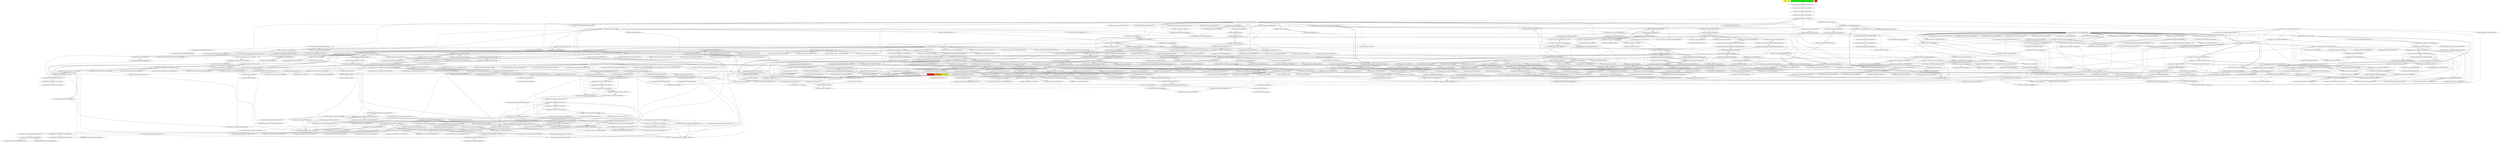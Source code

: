 digraph enhanced {
	"ochiai" [style=striped shape=box fillcolor="yellow"];
	"d4" [style=striped shape=box fillcolor="yellow"];
	"com.google.javascript.jscomp.PeepholeFoldConstantsTest#241" [style=striped shape=box fillcolor="green"];
	"real" [style=striped shape=box fillcolor="red"];
	"com.google.javascript.jscomp.PeepholeFoldConstants#653" [style=striped shape=box fillcolor="red:orange:yellow"];
	"com.google.javascript.rhino.Node#1145" -> "com.google.javascript.rhino.Node#1155";
	"com.google.javascript.rhino.Node#1137" -> "com.google.javascript.rhino.Node#1155";
	"com.google.javascript.rhino.jstype.FunctionParamBuilder#80" -> "com.google.javascript.rhino.Node#2003" [style=bold];
	"com.google.javascript.rhino.jstype.JSTypeRegistry#230" -> "com.google.javascript.rhino.jstype.BooleanType#54" [style=bold];
	"com.google.common.collect.Maps#623" -> "com.google.common.collect.ImmutableEntry#34" [style=bold];
	"com.google.javascript.jscomp.PeepholeFoldConstants#653" -> "com.google.javascript.rhino.Node#1275";
	"com.google.javascript.jscomp.JSSourceFile#78" -> "com.google.javascript.jscomp.SourceFile#94" [style=bold];
	"com.google.javascript.jscomp.Compiler#1355" -> "com.google.javascript.jscomp.CodePrinter$Builder#553";
	"com.google.javascript.jscomp.CompilerTestCase#661" -> "com.google.javascript.rhino.Node#1391";
	"com.google.javascript.jscomp.mozilla.rhino.ObjToIntMap#362" -> "com.google.javascript.jscomp.mozilla.rhino.ObjToIntMap#326" [style=bold];
	"com.google.javascript.rhino.jstype.UnionTypeBuilder#90" -> "com.google.javascript.rhino.jstype.BooleanType#50";
	"com.google.javascript.rhino.jstype.UnionTypeBuilder#188" -> "com.google.common.collect.ImmutableList#257";
	"com.google.javascript.rhino.jstype.InstanceObjectType#89" -> "com.google.javascript.rhino.jstype.PrototypeObjectType#227";
	"com.google.javascript.rhino.jstype.ObjectType#217" -> "com.google.javascript.rhino.jstype.PrototypeObjectType#227";
	"com.google.common.collect.ImmutableList#369" -> "com.google.common.collect.ImmutableList#374";
	"com.google.javascript.rhino.jstype.FunctionPrototypeType#55" -> "com.google.javascript.rhino.jstype.PrototypeObjectType#105";
	"com.google.javascript.rhino.jstype.PrototypeObjectType#96" -> "com.google.javascript.rhino.jstype.PrototypeObjectType#105";
	"com.google.javascript.rhino.jstype.InstanceObjectType#61" -> "com.google.javascript.rhino.jstype.PrototypeObjectType#105";
	"com.google.javascript.rhino.jstype.FunctionType#127" -> "com.google.javascript.rhino.jstype.PrototypeObjectType#105";
	"com.google.javascript.rhino.jstype.JSTypeRegistry#230" -> "com.google.javascript.rhino.jstype.JSTypeRegistry#916" [style=bold];
	"com.google.javascript.rhino.Node#924" -> "com.google.javascript.rhino.Node#937" [style=bold];
	"com.google.javascript.rhino.Node#808" -> "com.google.javascript.rhino.Node#816";
	"com.google.javascript.jscomp.parsing.IRFactory$TransformDispatcher#596" -> "com.google.javascript.jscomp.mozilla.rhino.ast.InfixExpression#148";
	"com.google.javascript.rhino.Node#843" -> "com.google.javascript.rhino.Node$PropListItem#359";
	"com.google.javascript.jscomp.Compiler#176" -> "com.google.javascript.jscomp.RhinoErrorReporter#98" [style=bold];
	"com.google.javascript.jscomp.parsing.IRFactory#204" -> "com.google.javascript.rhino.Node#1145";
	"com.google.javascript.jscomp.parsing.IRFactory$TransformDispatcher#596" -> "com.google.javascript.rhino.Node#1145";
	"com.google.javascript.rhino.Node#2028" -> "com.google.javascript.rhino.Node#808";
	"com.google.javascript.rhino.jstype.UnionTypeBuilder#188" -> "com.google.javascript.rhino.jstype.UnionTypeBuilder$1#178" [style=bold];
	"com.google.javascript.jscomp.mozilla.rhino.ScriptRuntime$DefaultMessageProvider#3700" -> "com.google.javascript.jscomp.mozilla.rhino.Context#379" [style=bold];
	"com.google.javascript.jscomp.mozilla.rhino.Parser#2079" -> "com.google.javascript.jscomp.mozilla.rhino.Parser#2079";
	"com.google.javascript.jscomp.mozilla.rhino.Parser#2060" -> "com.google.javascript.jscomp.mozilla.rhino.Parser#2079";
	"com.google.javascript.jscomp.NodeTraversal#627" -> "com.google.javascript.rhino.Node#800";
	"com.google.javascript.rhino.Node#1969" -> "com.google.javascript.rhino.Node#800";
	"com.google.javascript.rhino.Node#1896" -> "com.google.javascript.rhino.Node#800";
	"com.google.javascript.jscomp.parsing.IRFactory#294" -> "com.google.javascript.jscomp.parsing.TypeSafeDispatcher#120" [style=bold];
	"com.google.javascript.rhino.jstype.UnionTypeBuilder$1#178" -> "com.google.javascript.rhino.jstype.UnionTypeBuilder$1#180" [style=bold];
	"com.google.javascript.rhino.jstype.JSTypeRegistry#189" -> "com.google.common.collect.HashMultimap#61";
	"com.google.javascript.rhino.jstype.PrototypeObjectType#408" -> "com.google.javascript.rhino.jstype.PrototypeObjectType#453" [style=bold];
	"com.google.javascript.rhino.Node#916" -> "com.google.javascript.rhino.Node#924";
	"com.google.javascript.jscomp.mozilla.rhino.Parser#2079" -> "com.google.javascript.jscomp.mozilla.rhino.Parser#297";
	"com.google.javascript.jscomp.mozilla.rhino.ast.InfixExpression#92" -> "com.google.javascript.jscomp.mozilla.rhino.ast.InfixExpression#157";
	"com.google.javascript.jscomp.mozilla.rhino.Parser#2177" -> "com.google.javascript.jscomp.mozilla.rhino.Parser#2190" [style=bold];
	"com.google.javascript.jscomp.Compiler#205" -> "com.google.javascript.jscomp.ErrorFormat$2#38" [style=bold];
	"com.google.javascript.jscomp.parsing.IRFactory$TransformDispatcher#297" -> "com.google.javascript.jscomp.parsing.IRFactory$TransformDispatcher#385" [style=bold];
	"com.google.javascript.rhino.jstype.JSTypeRegistry#230" -> "com.google.javascript.rhino.jstype.JSTypeRegistry#1093";
	"com.google.javascript.rhino.jstype.JSTypeRegistry#1069" -> "com.google.javascript.rhino.jstype.JSTypeRegistry#1093";
	"com.google.javascript.rhino.Node#1051" -> "com.google.javascript.rhino.Node#1056" [style=bold];
	"com.google.javascript.jscomp.CodeGenerator#77" -> "com.google.javascript.jscomp.NodeUtil#756";
	"com.google.javascript.jscomp.parsing.IRFactory$TransformDispatcher#596" -> "com.google.javascript.jscomp.parsing.IRFactory#81";
	"com.google.javascript.jscomp.parsing.IRFactory$TransformDispatcher#297" -> "com.google.javascript.jscomp.parsing.IRFactory#81";
	"com.google.javascript.jscomp.CodeConsumer#185" -> "com.google.javascript.jscomp.CodePrinter$CompactCodePrinter#405";
	"com.google.javascript.jscomp.CodeConsumer#203" -> "com.google.javascript.jscomp.CodePrinter$CompactCodePrinter#405";
	"com.google.javascript.jscomp.mozilla.rhino.ast.NumberLiteral#70" -> "com.google.javascript.jscomp.mozilla.rhino.ast.NumberLiteral#100" [style=bold];
	"com.google.javascript.rhino.jstype.JSTypeRegistry#588" -> "com.google.javascript.rhino.jstype.FunctionType#614" [style=bold];
	"com.google.javascript.jscomp.parsing.ParserRunner#85" -> "com.google.javascript.rhino.Node#2020";
	"com.google.javascript.jscomp.Compiler#998" -> "com.google.javascript.rhino.Node#2020";
	"com.google.javascript.rhino.jstype.JSTypeRegistry#230" -> "com.google.javascript.rhino.jstype.FunctionType#737";
	"com.google.javascript.rhino.jstype.NoObjectType#211" -> "com.google.javascript.rhino.jstype.FunctionType#737";
	"com.google.javascript.jscomp.RhinoErrorReporter#33" -> "com.google.javascript.jscomp.RhinoErrorReporter#70" [style=bold];
	"com.google.javascript.rhino.Node#1375" -> "com.google.javascript.rhino.Node#1051";
	"com.google.javascript.jscomp.NodeTraversal#443" -> "com.google.javascript.jscomp.NodeTraversal#443";
	"com.google.javascript.jscomp.NodeTraversal#250" -> "com.google.javascript.jscomp.NodeTraversal#443";
	"com.google.common.collect.LinkedHashMultimap#121" -> "com.google.common.collect.Sets#312";
	"com.google.javascript.jscomp.NodeTraversal#425" -> "com.google.javascript.jscomp.NodeTraversal#200";
	"com.google.javascript.jscomp.PeepholeOptimizationsPass#56" -> "com.google.javascript.jscomp.NodeTraversal#200";
	"com.google.javascript.rhino.Node#2003" -> "com.google.javascript.rhino.Node#839";
	"com.google.javascript.rhino.Node#2020" -> "com.google.javascript.rhino.Node#839";
	"com.google.javascript.rhino.Node#1985" -> "com.google.javascript.rhino.Node#839";
	"com.google.javascript.jscomp.parsing.IRFactory$TransformDispatcher#297" -> "com.google.javascript.jscomp.mozilla.rhino.ast.NumberLiteral#108";
	"com.google.javascript.rhino.ScriptRuntime#459" -> "com.google.javascript.rhino.Context#402" [style=bold];
	"com.google.javascript.jscomp.mozilla.rhino.ast.ScriptNode#85" -> "com.google.javascript.jscomp.mozilla.rhino.ast.Scope#73" [style=bold];
	"com.google.javascript.jscomp.NodeTraversal#200" -> "com.google.javascript.jscomp.NodeTraversal#208" [style=bold];
	"com.google.javascript.jscomp.parsing.IRFactory$TransformDispatcher#297" -> "com.google.javascript.jscomp.mozilla.rhino.Node$NodeIterator#379" [style=bold];
	"com.google.javascript.jscomp.parsing.IRFactory#134" -> "com.google.javascript.rhino.Node#832";
	"com.google.javascript.jscomp.JsAst#88" -> "com.google.javascript.rhino.Node#832";
	"com.google.javascript.rhino.Node#1896" -> "com.google.javascript.rhino.Node#832";
	"com.google.javascript.rhino.jstype.ValueType#54" -> "com.google.javascript.rhino.jstype.JSType#818";
	"com.google.javascript.rhino.jstype.PrototypeObjectType#408" -> "com.google.javascript.rhino.jstype.JSType#818";
	"com.google.common.collect.HashMultimap#61" -> "com.google.common.collect.HashMultimap#91" [style=bold];
	"com.google.javascript.jscomp.mozilla.rhino.Node#416" -> "com.google.javascript.jscomp.mozilla.rhino.Node$NodeIterator#374" [style=bold];
	"com.google.javascript.jscomp.parsing.IRFactory$TransformDispatcher#596" -> "com.google.javascript.jscomp.mozilla.rhino.ast.InfixExpression#166" [style=bold];
	"com.google.javascript.jscomp.parsing.TypeSafeDispatcher#120" -> "com.google.javascript.jscomp.parsing.IRFactory$TransformDispatcher#596";
	"com.google.javascript.jscomp.parsing.IRFactory$TransformDispatcher#596" -> "com.google.javascript.jscomp.parsing.IRFactory$TransformDispatcher#596";
	"com.google.javascript.jscomp.parsing.IRFactory$TransformDispatcher#297" -> "com.google.javascript.jscomp.parsing.IRFactory$TransformDispatcher#596";
	"com.google.javascript.jscomp.SourceFile$Preloaded#296" -> "com.google.javascript.jscomp.SourceFile#79";
	"com.google.javascript.jscomp.JSSourceFile#72" -> "com.google.javascript.jscomp.SourceFile#79";
	"com.google.javascript.rhino.jstype.JSTypeRegistry#230" -> "com.google.javascript.rhino.jstype.StringType#54" [style=bold];
	"com.google.javascript.rhino.jstype.FunctionType#731" -> "com.google.javascript.rhino.jstype.FunctionType#744" [style=bold];
	"com.google.javascript.jscomp.CodeGenerator#77" -> "com.google.javascript.rhino.Node#2028";
	"com.google.javascript.jscomp.mozilla.rhino.CompilerEnvirons#68" -> "com.google.javascript.jscomp.mozilla.rhino.Context#1816" [style=bold];
	"com.google.javascript.rhino.jstype.UnionTypeBuilder#90" -> "com.google.javascript.rhino.jstype.StringType#50";
	"com.google.javascript.rhino.jstype.JSTypeRegistry#833" -> "com.google.javascript.rhino.jstype.AllType#70";
	"com.google.javascript.jscomp.SourceFile$Preloaded#292" -> "com.google.javascript.jscomp.SourceFile$Preloaded#296" [style=bold];
	"com.google.javascript.jscomp.mozilla.rhino.ScriptRuntime#3639" -> "com.google.javascript.jscomp.mozilla.rhino.ScriptRuntime#3691";
	"com.google.common.collect.RegularImmutableMap#38" -> "com.google.common.collect.ImmutableEntry#44";
	"com.google.common.collect.ImmutableMap$Builder#183" -> "com.google.common.collect.ImmutableEntry#44";
	"com.google.javascript.jscomp.JsAst#88" -> "com.google.javascript.jscomp.parsing.ParserRunner#85";
	"com.google.javascript.jscomp.parsing.ParserRunner#85" -> "com.google.javascript.jscomp.mozilla.rhino.Context#393" [style=bold];
	"com.google.javascript.jscomp.SourceFile#252" -> "com.google.javascript.jscomp.SourceFile$Preloaded#292" [style=bold];
	"com.google.common.collect.RegularImmutableMap#38" -> "com.google.common.collect.ImmutableEntry#40";
	"com.google.common.collect.ImmutableMap$Builder#183" -> "com.google.common.collect.ImmutableEntry#40";
	"com.google.javascript.rhino.jstype.JSTypeRegistry#230" -> "com.google.javascript.rhino.jstype.AllType#55" [style=bold];
	"com.google.javascript.jscomp.mozilla.rhino.Node$NodeIterator#368" -> "com.google.javascript.jscomp.mozilla.rhino.Node$NodeIterator#368";
	"com.google.javascript.jscomp.parsing.IRFactory$TransformDispatcher#297" -> "com.google.javascript.jscomp.mozilla.rhino.Node$NodeIterator#368";
	"com.google.javascript.jscomp.PeepholeFoldConstants#653" -> "com.google.javascript.rhino.Node#703";
	"com.google.javascript.jscomp.mozilla.rhino.Context#418" -> "com.google.javascript.jscomp.mozilla.rhino.ContextFactory#501" [style=bold];
	"com.google.javascript.rhino.jstype.JSTypeRegistry#230" -> "com.google.javascript.rhino.jstype.FunctionType#731";
	"com.google.javascript.rhino.jstype.ErrorFunctionType#53" -> "com.google.javascript.rhino.jstype.FunctionType#731";
	"com.google.javascript.rhino.jstype.FunctionType#289" -> "com.google.javascript.rhino.jstype.FunctionType#731";
	"com.google.javascript.jscomp.RhinoErrorReporter#70" -> "com.google.javascript.jscomp.RhinoErrorReporter#66" [style=bold];
	"com.google.javascript.jscomp.mozilla.rhino.ast.InfixExpression#85" -> "com.google.javascript.jscomp.mozilla.rhino.ast.InfixExpression#174";
	"com.google.javascript.rhino.Node#867" -> "com.google.javascript.rhino.Node#1169";
	"com.google.javascript.jscomp.mozilla.rhino.Parser#2321" -> "com.google.javascript.jscomp.mozilla.rhino.ast.UnaryExpression#79";
	"com.google.javascript.jscomp.CodeGenerator#77" -> "com.google.javascript.jscomp.CodePrinter$CompactCodePrinter#468";
	"com.google.common.collect.ImmutableMap$Builder#198" -> "com.google.common.collect.ImmutableMap$Builder#203" [style=bold];
	"com.google.javascript.jscomp.parsing.ParserRunner#85" -> "com.google.javascript.jscomp.mozilla.rhino.Parser#152";
	"com.google.javascript.rhino.Node#1065" -> "com.google.javascript.rhino.Node#1071";
	"com.google.javascript.rhino.Node#1071" -> "com.google.javascript.rhino.Node#1071";
	"com.google.javascript.jscomp.parsing.IRFactory#119" -> "com.google.common.collect.LinkedHashMultimap#89";
	"com.google.javascript.jscomp.RhinoErrorReporter$OldRhinoErrorReporter#133" -> "com.google.javascript.jscomp.RhinoErrorReporter$OldRhinoErrorReporter#137" [style=bold];
	"com.google.javascript.rhino.jstype.FunctionParamBuilder#95" -> "com.google.javascript.rhino.jstype.JSTypeRegistry#833";
	"com.google.javascript.rhino.jstype.FunctionParamBuilder#80" -> "com.google.javascript.rhino.jstype.JSTypeRegistry#833";
	"com.google.javascript.jscomp.RhinoErrorReporter#102" -> "com.google.javascript.jscomp.RhinoErrorReporter$OldRhinoErrorReporter#133" [style=bold];
	"com.google.javascript.jscomp.parsing.IRFactory$TransformDispatcher#297" -> "com.google.javascript.jscomp.mozilla.rhino.Node#416" [style=bold];
	"com.google.common.collect.ImmutableList#257" -> "com.google.common.collect.ImmutableList#297" [style=bold];
	"com.google.javascript.jscomp.LineNumberCheck#52" -> "com.google.javascript.jscomp.NodeTraversal#425";
	"com.google.javascript.jscomp.PrepareAst#57" -> "com.google.javascript.jscomp.NodeTraversal#425";
	"com.google.common.collect.RegularImmutableMap#29" -> "com.google.common.collect.RegularImmutableMap#29";
	"com.google.common.collect.ImmutableMap$Builder#183" -> "com.google.common.collect.RegularImmutableMap#29";
	"com.google.javascript.rhino.jstype.JSTypeRegistry#558" -> "com.google.javascript.rhino.jstype.BooleanType#103";
	"com.google.javascript.jscomp.CodeGenerator#77" -> "com.google.javascript.jscomp.CodePrinter$MappedCodePrinter#85" [style=bold];
	"com.google.javascript.jscomp.mozilla.rhino.ast.ExpressionStatement#106" -> "com.google.javascript.jscomp.mozilla.rhino.ast.AstNode#182";
	"com.google.javascript.jscomp.mozilla.rhino.Parser#2079" -> "com.google.javascript.jscomp.mozilla.rhino.TokenStream#299";
	"com.google.javascript.jscomp.mozilla.rhino.Parser#322" -> "com.google.javascript.jscomp.mozilla.rhino.TokenStream#299";
	"com.google.javascript.jscomp.Compiler#998" -> "com.google.javascript.rhino.Node#610";
	"com.google.javascript.rhino.jstype.FunctionParamBuilder#123" -> "com.google.javascript.rhino.Node#610";
	"com.google.javascript.jscomp.parsing.IRFactory$TransformDispatcher#297" -> "com.google.javascript.rhino.Node#610";
	"com.google.javascript.rhino.Node#937" -> "com.google.javascript.rhino.Node#851";
	"com.google.javascript.jscomp.mozilla.rhino.ast.AstRoot#70" -> "com.google.javascript.jscomp.mozilla.rhino.ast.ScriptNode#85" [style=bold];
	"com.google.javascript.jscomp.parsing.IRFactory#119" -> "com.google.javascript.jscomp.parsing.IRFactory$TransformDispatcher#297";
	"com.google.javascript.jscomp.parsing.TypeSafeDispatcher#120" -> "com.google.javascript.jscomp.parsing.IRFactory$TransformDispatcher#297";
	"com.google.javascript.jscomp.parsing.IRFactory$TransformDispatcher#297" -> "com.google.javascript.jscomp.parsing.IRFactory$TransformDispatcher#297";
	"com.google.javascript.jscomp.mozilla.rhino.Node#552" -> "com.google.javascript.jscomp.mozilla.rhino.ast.NumberLiteral#115" [style=bold];
	"com.google.javascript.rhino.Node#1056" -> "com.google.javascript.rhino.Node#1065" [style=bold];
	"com.google.javascript.jscomp.CompilerTestCase$BlackHoleErrorManager#919" -> "com.google.javascript.jscomp.Compiler#195";
	"com.google.javascript.jscomp.Compiler#214" -> "com.google.javascript.jscomp.Compiler#195";
	"com.google.javascript.rhino.Node#871" -> "com.google.javascript.rhino.Node#1181";
	"com.google.common.collect.ImmutableSet#247" -> "com.google.common.collect.ImmutableCollection#47";
	"com.google.common.collect.ImmutableList#310" -> "com.google.common.collect.ImmutableCollection#47";
	"com.google.javascript.jscomp.mozilla.rhino.Parser#2177" -> "com.google.javascript.jscomp.mozilla.rhino.Parser#380";
	"com.google.javascript.jscomp.mozilla.rhino.Parser#2164" -> "com.google.javascript.jscomp.mozilla.rhino.Parser#380";
	"com.google.javascript.jscomp.mozilla.rhino.Parser#2151" -> "com.google.javascript.jscomp.mozilla.rhino.Parser#380";
	"com.google.javascript.jscomp.mozilla.rhino.Parser#2060" -> "com.google.javascript.jscomp.mozilla.rhino.Parser#380";
	"com.google.javascript.jscomp.mozilla.rhino.Parser#2190" -> "com.google.javascript.jscomp.mozilla.rhino.Parser#380";
	"com.google.javascript.jscomp.mozilla.rhino.Parser#2138" -> "com.google.javascript.jscomp.mozilla.rhino.Parser#380";
	"com.google.javascript.jscomp.mozilla.rhino.Parser#2114" -> "com.google.javascript.jscomp.mozilla.rhino.Parser#380";
	"com.google.javascript.rhino.jstype.JSTypeRegistry#1114" -> "com.google.javascript.rhino.jstype.JSTypeRegistry#963" [style=bold];
	"com.google.javascript.jscomp.Tracer#251" -> "com.google.javascript.jscomp.Tracer$1#240" [style=bold];
	"com.google.javascript.jscomp.parsing.ParserRunner#85" -> "com.google.javascript.jscomp.mozilla.rhino.Parser#499";
	"com.google.javascript.rhino.Node#839" -> "com.google.javascript.rhino.Node#843";
	"com.google.javascript.jscomp.NodeTraversal#250" -> "com.google.javascript.jscomp.NodeTraversal#556" [style=bold];
	"com.google.javascript.jscomp.CodePrinter$Builder#553" -> "com.google.javascript.jscomp.CodePrinter#36" [style=bold];
	"com.google.common.collect.ImmutableMap#104" -> "com.google.common.collect.RegularImmutableMap#38";
	"com.google.common.collect.ImmutableMap$Builder#203" -> "com.google.common.collect.RegularImmutableMap#38";
	"com.google.javascript.jscomp.JSModule#93" -> "com.google.javascript.jscomp.JSModule#103";
	"com.google.javascript.jscomp.CodeGenerator#77" -> "com.google.javascript.jscomp.NodeUtil#660";
	"com.google.javascript.jscomp.CodeGenerator#763" -> "com.google.javascript.jscomp.NodeUtil#660";
	"com.google.javascript.jscomp.mozilla.rhino.ast.Name#84" -> "com.google.javascript.jscomp.mozilla.rhino.ast.AstNode#171";
	"com.google.javascript.jscomp.mozilla.rhino.ast.NumberLiteral#70" -> "com.google.javascript.jscomp.mozilla.rhino.ast.AstNode#171";
	"com.google.javascript.jscomp.CompilerTestCase#360" -> "com.google.javascript.jscomp.JSSourceFile#55";
	"com.google.javascript.jscomp.CompilerTestCase#858" -> "com.google.javascript.jscomp.JSSourceFile#55";
	"com.google.javascript.jscomp.ComposeWarningsGuard#46" -> "com.google.javascript.jscomp.WarningsGuard#43";
	"com.google.javascript.jscomp.DiagnosticGroupWarningsGuard#31" -> "com.google.javascript.jscomp.WarningsGuard#43";
	"com.google.javascript.jscomp.Tracer#422" -> "com.google.javascript.jscomp.Tracer#968";
	"com.google.javascript.jscomp.Tracer#251" -> "com.google.javascript.jscomp.Tracer#968";
	"com.google.javascript.jscomp.mozilla.rhino.Parser#989" -> "com.google.javascript.jscomp.mozilla.rhino.Parser#1813";
	"com.google.javascript.jscomp.mozilla.rhino.ast.UnaryExpression#79" -> "com.google.javascript.jscomp.mozilla.rhino.ast.UnaryExpression#93";
	"com.google.javascript.jscomp.mozilla.rhino.Parser#2800" -> "com.google.javascript.jscomp.mozilla.rhino.Parser#2900";
	"com.google.javascript.jscomp.mozilla.rhino.ObjToIntMap#362" -> "com.google.javascript.jscomp.mozilla.rhino.ObjToIntMap#304" [style=bold];
	"com.google.javascript.jscomp.mozilla.rhino.ScriptRuntime#3691" -> "com.google.javascript.jscomp.mozilla.rhino.ScriptRuntime$DefaultMessageProvider#3700" [style=bold];
	"com.google.javascript.jscomp.Compiler#1355" -> "com.google.javascript.jscomp.CodePrinter$Builder#536";
	"com.google.javascript.rhino.testing.BaseJSTypeTestCase#226" -> "com.google.javascript.rhino.jstype.JSTypeRegistry#855";
	"com.google.javascript.jscomp.parsing.IRFactory$TransformDispatcher#596" -> "com.google.javascript.jscomp.mozilla.rhino.ast.InfixExpression#126";
	"com.google.javascript.rhino.jstype.NoObjectType$LeastSupertypeVisitor#75" -> "com.google.javascript.rhino.jstype.NoObjectType$LeastSupertypeVisitor#75";
	"com.google.javascript.rhino.jstype.NoObjectType#211" -> "com.google.javascript.rhino.jstype.NoObjectType$LeastSupertypeVisitor#75";
	"com.google.javascript.jscomp.mozilla.rhino.ast.NumberLiteral#79" -> "com.google.javascript.jscomp.mozilla.rhino.Node#552" [style=bold];
	"com.google.javascript.rhino.Node#1137" -> "com.google.javascript.rhino.Node#871";
	"com.google.javascript.jscomp.parsing.IRFactory#143" -> "com.google.javascript.jscomp.mozilla.rhino.ast.ScriptNode#93";
	"com.google.javascript.jscomp.RhinoErrorReporter#70" -> "com.google.common.collect.ImmutableMap#104" [style=bold];
	"com.google.javascript.jscomp.mozilla.rhino.ast.AstNode#235" -> "com.google.javascript.jscomp.mozilla.rhino.ast.AstNode#198";
	"com.google.javascript.jscomp.Compiler#1355" -> "com.google.javascript.jscomp.CodePrinter$Builder#545" [style=bold];
	"com.google.javascript.rhino.jstype.JSTypeRegistry#230" -> "com.google.javascript.rhino.jstype.ErrorFunctionType#53" [style=bold];
	"com.google.javascript.jscomp.Compiler#169" -> "com.google.javascript.jscomp.Compiler#176";
	"com.google.javascript.rhino.Node#1145" -> "com.google.javascript.rhino.Node#867";
	"com.google.javascript.jscomp.LineNumberCheck#67" -> "com.google.javascript.rhino.Node#867";
	"com.google.javascript.jscomp.parsing.IRFactory#204" -> "com.google.javascript.rhino.Node#867";
	"com.google.javascript.rhino.Node#937" -> "com.google.javascript.rhino.Node#867";
	"com.google.javascript.jscomp.NodeTraversal#250" -> "com.google.javascript.jscomp.NodeTraversal#536" [style=bold];
	"com.google.javascript.jscomp.mozilla.rhino.Parser#538" -> "com.google.javascript.jscomp.mozilla.rhino.Parser#276";
	"com.google.javascript.jscomp.mozilla.rhino.ast.InfixExpression#92" -> "com.google.javascript.jscomp.mozilla.rhino.ast.InfixExpression#136";
	"com.google.javascript.jscomp.mozilla.rhino.Parser#2079" -> "com.google.javascript.jscomp.mozilla.rhino.Node#543";
	"com.google.javascript.jscomp.mozilla.rhino.ast.ExpressionStatement#122" -> "com.google.javascript.jscomp.mozilla.rhino.Node#543";
	"com.google.javascript.jscomp.mozilla.rhino.Parser#2321" -> "com.google.javascript.jscomp.mozilla.rhino.Node#543";
	"com.google.javascript.jscomp.mozilla.rhino.Parser#2462" -> "com.google.javascript.jscomp.mozilla.rhino.Node#543";
	"com.google.javascript.jscomp.mozilla.rhino.Parser#3230" -> "com.google.javascript.jscomp.mozilla.rhino.Node#543";
	"com.google.javascript.jscomp.mozilla.rhino.Parser#2260" -> "com.google.javascript.jscomp.mozilla.rhino.Node#543";
	"com.google.javascript.rhino.Node#800" -> "com.google.javascript.rhino.Node#749";
	"com.google.javascript.rhino.Node#816" -> "com.google.javascript.rhino.Node#749";
	"com.google.javascript.rhino.Node#937" -> "com.google.javascript.rhino.Node#749";
	"com.google.javascript.jscomp.mozilla.rhino.Parser#2321" -> "com.google.javascript.jscomp.mozilla.rhino.Parser#395";
	"com.google.javascript.jscomp.CodeConsumer#207" -> "com.google.javascript.jscomp.CodePrinter$CompactCodePrinter#450";
	"com.google.javascript.jscomp.JSSourceFile#55" -> "com.google.javascript.jscomp.JSSourceFile#72" [style=bold];
	"com.google.javascript.jscomp.JsAst#78" -> "com.google.javascript.jscomp.JSSourceFile#78";
	"com.google.javascript.jscomp.CodePrinter$CompactCodePrinter#396" -> "com.google.javascript.jscomp.CodePrinter$MappedCodePrinter#57";
	"com.google.javascript.jscomp.mozilla.rhino.Parser#1099" -> "com.google.javascript.jscomp.mozilla.rhino.ast.AstNode#191";
	"com.google.javascript.jscomp.mozilla.rhino.ast.InfixExpression#85" -> "com.google.javascript.jscomp.mozilla.rhino.ast.AstNode#191";
	"com.google.javascript.jscomp.mozilla.rhino.Parser#276" -> "com.google.javascript.jscomp.mozilla.rhino.ast.AstNode#191";
	"com.google.javascript.jscomp.mozilla.rhino.Parser#2517" -> "com.google.javascript.jscomp.mozilla.rhino.ast.AstNode#191";
	"com.google.javascript.jscomp.mozilla.rhino.ast.InfixExpression#92" -> "com.google.javascript.jscomp.mozilla.rhino.ast.AstNode#191";
	"com.google.javascript.jscomp.mozilla.rhino.ast.AstNode#263" -> "com.google.javascript.jscomp.mozilla.rhino.ast.AstNode#191";
	"com.google.javascript.jscomp.mozilla.rhino.Parser#3329" -> "com.google.javascript.jscomp.mozilla.rhino.ast.AstNode#191";
	"com.google.javascript.jscomp.mozilla.rhino.ast.UnaryExpression#93" -> "com.google.javascript.jscomp.mozilla.rhino.ast.AstNode#191";
	"com.google.javascript.jscomp.mozilla.rhino.Parser#2060" -> "com.google.javascript.jscomp.mozilla.rhino.ast.AstNode#191";
	"com.google.javascript.jscomp.mozilla.rhino.ast.ExpressionStatement#91" -> "com.google.javascript.jscomp.mozilla.rhino.ast.AstNode#191";
	"com.google.javascript.jscomp.mozilla.rhino.ast.AstNode#207" -> "com.google.javascript.jscomp.mozilla.rhino.ast.AstNode#191";
	"com.google.common.collect.ImmutableMap#104" -> "com.google.common.collect.ImmutableMap#137";
	"com.google.common.collect.ImmutableMap$Builder#172" -> "com.google.common.collect.ImmutableMap#137";
	"com.google.javascript.jscomp.PeepholeFoldConstants#653" -> "com.google.javascript.jscomp.AbstractPeepholeOptimization#61";
	"com.google.common.collect.RegularImmutableMap#38" -> "com.google.common.collect.ImmutableMap#255" [style=bold];
	"com.google.javascript.jscomp.JSModule#103" -> "com.google.javascript.jscomp.CompilerInput#289" [style=bold];
	"com.google.javascript.rhino.jstype.JSTypeRegistry#230" -> "com.google.javascript.rhino.jstype.JSTypeRegistry#871";
	"com.google.javascript.rhino.jstype.JSTypeRegistry#855" -> "com.google.javascript.rhino.jstype.JSTypeRegistry#871";
	"com.google.javascript.jscomp.mozilla.rhino.Parser#2462" -> "com.google.javascript.jscomp.mozilla.rhino.Parser#2800";
	"com.google.javascript.jscomp.CompilerOptions#810" -> "com.google.javascript.jscomp.DiagnosticGroupWarningsGuard#31" [style=bold];
	"com.google.javascript.jscomp.CompilerTestCase#931" -> "com.google.javascript.jscomp.Compiler#169";
	"com.google.javascript.jscomp.NodeTraversal#443" -> "com.google.javascript.jscomp.NodeTraversal#627";
	"com.google.common.collect.ImmutableSet#151" -> "com.google.common.collect.ImmutableSet#286";
	"com.google.javascript.jscomp.CodeGenerator#77" -> "com.google.javascript.rhino.Node$NumberNode#263";
	"com.google.javascript.rhino.Node$NumberNode#273" -> "com.google.javascript.rhino.Node$NumberNode#263";
	"com.google.javascript.rhino.Node#937" -> "com.google.javascript.rhino.Node$NumberNode#263";
	"com.google.javascript.jscomp.parsing.IRFactory$TransformDispatcher#297" -> "com.google.javascript.rhino.Node$NumberNode#263";
	"com.google.javascript.jscomp.PeepholeFoldConstants#653" -> "com.google.javascript.rhino.Node$NumberNode#263";
	"com.google.javascript.rhino.jstype.ObjectType#217" -> "com.google.javascript.rhino.jstype.InstanceObjectType#89";
	"com.google.javascript.jscomp.parsing.IRFactory#204" -> "com.google.javascript.jscomp.mozilla.rhino.Node#213" [style=bold];
	"com.google.javascript.jscomp.mozilla.rhino.TokenStream#1281" -> "com.google.javascript.jscomp.mozilla.rhino.TokenStream#1402";
	"com.google.javascript.rhino.jstype.InstanceObjectType#68" -> "com.google.javascript.rhino.jstype.InstanceObjectType#83";
	"com.google.javascript.rhino.jstype.InstanceObjectType#78" -> "com.google.javascript.rhino.jstype.InstanceObjectType#83";
	"com.google.javascript.rhino.jstype.FunctionType#528" -> "com.google.javascript.rhino.jstype.InstanceObjectType#83";
	"com.google.javascript.rhino.jstype.InstanceObjectType#73" -> "com.google.javascript.rhino.jstype.InstanceObjectType#83";
	"com.google.javascript.jscomp.parsing.IRFactory#81" -> "com.google.javascript.jscomp.parsing.IRFactory#1229";
	"com.google.javascript.jscomp.mozilla.rhino.ast.ExpressionStatement#122" -> "com.google.javascript.jscomp.mozilla.rhino.ast.AstNode#263";
	"com.google.javascript.jscomp.mozilla.rhino.ast.UnaryExpression#134" -> "com.google.javascript.jscomp.mozilla.rhino.ast.AstNode#263";
	"com.google.javascript.jscomp.mozilla.rhino.ast.InfixExpression#136" -> "com.google.javascript.jscomp.mozilla.rhino.ast.AstNode#263";
	"com.google.javascript.jscomp.mozilla.rhino.ast.InfixExpression#157" -> "com.google.javascript.jscomp.mozilla.rhino.ast.AstNode#263";
	"com.google.javascript.jscomp.mozilla.rhino.Parser#538" -> "com.google.javascript.jscomp.mozilla.rhino.ast.AstNode#263";
	"com.google.javascript.jscomp.mozilla.rhino.TokenStream#320" -> "com.google.javascript.jscomp.mozilla.rhino.ScriptRuntime#432";
	"com.google.javascript.jscomp.PeepholeFoldConstantsTest#58" -> "com.google.javascript.jscomp.CompilerTestCase#258";
	"com.google.javascript.jscomp.parsing.IRFactory$TransformDispatcher#297" -> "com.google.javascript.rhino.Node$NumberNode#268";
	"com.google.javascript.jscomp.parsing.IRFactory#81" -> "com.google.javascript.jscomp.parsing.IRFactory#1225";
	"com.google.javascript.rhino.jstype.JSTypeRegistry#916" -> "com.google.javascript.rhino.jstype.ArrowType#66";
	"com.google.javascript.rhino.jstype.JSTypeRegistry#906" -> "com.google.javascript.rhino.jstype.ArrowType#66";
	"com.google.javascript.rhino.jstype.UnionTypeBuilder#150" -> "com.google.javascript.rhino.jstype.UnionType#81" [style=bold];
	"com.google.javascript.jscomp.parsing.Config#71" -> "com.google.common.collect.ImmutableMap#126";
	"com.google.javascript.jscomp.CompilerTestCase#661" -> "com.google.common.base.Joiner#164";
	"com.google.javascript.jscomp.CompilerTestCase#858" -> "com.google.common.base.Joiner#164";
	"com.google.common.collect.ImmutableMap#298" -> "com.google.common.collect.RegularImmutableMap#70";
	"com.google.javascript.jscomp.Compiler#242" -> "com.google.javascript.jscomp.JSModule#63";
	"com.google.javascript.jscomp.CompilerTestCase#360" -> "com.google.javascript.jscomp.CompilerTestCase#140";
	"com.google.javascript.jscomp.CompilerTestCase#858" -> "com.google.javascript.jscomp.CompilerTestCase#140";
	"com.google.javascript.jscomp.Compiler#242" -> "com.google.javascript.jscomp.Compiler#272";
	"com.google.javascript.jscomp.mozilla.rhino.ast.AstNode#207" -> "com.google.javascript.jscomp.mozilla.rhino.ast.AstNode#254";
	"com.google.javascript.jscomp.mozilla.rhino.ContextFactory#440" -> "com.google.javascript.jscomp.mozilla.rhino.Kit#316";
	"com.google.javascript.jscomp.mozilla.rhino.ContextFactory#451" -> "com.google.javascript.jscomp.mozilla.rhino.Kit#316";
	"com.google.javascript.jscomp.CompilerTestCase#360" -> "com.google.javascript.rhino.testing.BaseJSTypeTestCase#226";
	"com.google.javascript.rhino.jstype.JSTypeRegistry#770" -> "com.google.javascript.rhino.jstype.JSTypeRegistry#762";
	"com.google.javascript.rhino.testing.BaseJSTypeTestCase#226" -> "com.google.javascript.rhino.jstype.JSTypeRegistry#762";
	"com.google.javascript.rhino.jstype.JSTypeRegistry#532" -> "com.google.javascript.rhino.jstype.JSTypeRegistry#762";
	"com.google.javascript.rhino.jstype.ErrorFunctionType#53" -> "com.google.javascript.rhino.jstype.JSTypeRegistry#762";
	"com.google.javascript.rhino.jstype.JSTypeRegistry#766" -> "com.google.javascript.rhino.jstype.JSTypeRegistry#762";
	"com.google.javascript.rhino.jstype.JSType#111" -> "com.google.javascript.rhino.jstype.JSTypeRegistry#762";
	"com.google.javascript.rhino.jstype.JSTypeRegistry#855" -> "com.google.javascript.rhino.jstype.JSTypeRegistry#762";
	"com.google.javascript.jscomp.Compiler#793" -> "com.google.javascript.jscomp.Tracer#251";
	"com.google.javascript.jscomp.Compiler#272" -> "com.google.javascript.jscomp.Compiler#398" [style=bold];
	"com.google.javascript.rhino.jstype.PrototypeObjectType#105" -> "com.google.javascript.rhino.jstype.JSTypeRegistry#766";
	"com.google.javascript.rhino.testing.BaseJSTypeTestCase#226" -> "com.google.javascript.rhino.jstype.JSTypeRegistry#766";
	"com.google.javascript.rhino.jstype.FunctionType#127" -> "com.google.javascript.rhino.jstype.JSTypeRegistry#766";
	"com.google.javascript.rhino.Node#520" -> "com.google.javascript.rhino.Node$NumberNode#252" [style=bold];
	"com.google.javascript.rhino.jstype.InstanceObjectType#89" -> "com.google.javascript.rhino.jstype.InstanceObjectType#78";
	"com.google.javascript.rhino.jstype.PrototypeObjectType#453" -> "com.google.javascript.rhino.jstype.InstanceObjectType#78";
	"com.google.javascript.rhino.jstype.ObjectType#405" -> "com.google.javascript.rhino.jstype.InstanceObjectType#78";
	"com.google.javascript.rhino.jstype.ObjectType#382" -> "com.google.javascript.rhino.jstype.InstanceObjectType#78";
	"com.google.javascript.jscomp.mozilla.rhino.ast.InfixExpression#85" -> "com.google.javascript.jscomp.mozilla.rhino.Node#203";
	"com.google.javascript.jscomp.mozilla.rhino.ast.UnaryExpression#120" -> "com.google.javascript.jscomp.mozilla.rhino.Node#203";
	"com.google.javascript.rhino.jstype.InstanceObjectType#147" -> "com.google.javascript.rhino.jstype.InstanceObjectType#73";
	"com.google.javascript.rhino.jstype.InstanceObjectType#169" -> "com.google.javascript.rhino.jstype.InstanceObjectType#73";
	"com.google.javascript.jscomp.mozilla.rhino.TokenStream#320" -> "com.google.javascript.jscomp.mozilla.rhino.TokenStream#126";
	"com.google.javascript.jscomp.CodeGenerator#77" -> "com.google.javascript.jscomp.CodeConsumer#207";
	"com.google.javascript.jscomp.CompilerTestCase#140" -> "com.google.javascript.jscomp.CompilerTestCase#148";
	"com.google.javascript.jscomp.CodeConsumer#207" -> "com.google.javascript.jscomp.CodeConsumer#203";
	"com.google.javascript.jscomp.mozilla.rhino.CompilerEnvirons#68" -> "com.google.javascript.jscomp.mozilla.rhino.Context#2188" [style=bold];
	"com.google.javascript.jscomp.CodeGenerator#77" -> "com.google.javascript.jscomp.CodeGenerator#1023";
	"com.google.javascript.rhino.testing.BaseJSTypeTestCase#226" -> "com.google.javascript.rhino.jstype.JSTypeRegistry#770";
	"com.google.javascript.jscomp.mozilla.rhino.ast.UnaryExpression#93" -> "com.google.javascript.jscomp.mozilla.rhino.ast.UnaryExpression#120" [style=bold];
	"com.google.javascript.rhino.Node#532" -> "com.google.javascript.rhino.Node$StringNode#285";
	"com.google.javascript.rhino.jstype.JSTypeRegistry#221" -> "com.google.javascript.rhino.jstype.JSTypeRegistry#532" [style=bold];
	"com.google.javascript.jscomp.parsing.IRFactory$TransformDispatcher#297" -> "com.google.javascript.jscomp.mozilla.rhino.ast.UnaryExpression#126";
	"com.google.javascript.jscomp.CompilerTestCase#258" -> "com.google.javascript.jscomp.CompilerTestCase#270";
	"com.google.javascript.jscomp.mozilla.rhino.TokenStream#320" -> "com.google.javascript.jscomp.mozilla.rhino.TokenStream#1300" [style=bold];
	"com.google.javascript.rhino.jstype.InstanceObjectType#169" -> "com.google.javascript.rhino.jstype.InstanceObjectType#68";
	"com.google.javascript.jscomp.CodeGenerator#77" -> "com.google.javascript.jscomp.CodeGenerator#755";
	"com.google.javascript.jscomp.CompilerTestCase#140" -> "com.google.javascript.jscomp.CompilerOptions#918";
	"com.google.javascript.rhino.jstype.FunctionType#127" -> "com.google.javascript.rhino.jstype.InstanceObjectType#61";
	"com.google.javascript.jscomp.mozilla.rhino.ast.InfixExpression#85" -> "com.google.javascript.jscomp.mozilla.rhino.ast.AstNode#163";
	"com.google.javascript.jscomp.mozilla.rhino.ast.UnaryExpression#93" -> "com.google.javascript.jscomp.mozilla.rhino.ast.AstNode#163";
	"com.google.javascript.jscomp.mozilla.rhino.ast.Jump#61" -> "com.google.javascript.jscomp.mozilla.rhino.ast.AstNode#163";
	"com.google.javascript.jscomp.mozilla.rhino.ast.AstNode#171" -> "com.google.javascript.jscomp.mozilla.rhino.ast.AstNode#163";
	"com.google.javascript.jscomp.mozilla.rhino.ast.AstNode#182" -> "com.google.javascript.jscomp.mozilla.rhino.ast.AstNode#163";
	"com.google.javascript.jscomp.PeepholeOptimizationsPass#47" -> "com.google.common.collect.ImmutableSet#182" [style=bold];
	"com.google.javascript.jscomp.CodeGenerator#77" -> "com.google.javascript.jscomp.CodePrinter$MappedCodePrinter#108" [style=bold];
	"com.google.javascript.jscomp.parsing.IRFactory#81" -> "com.google.javascript.jscomp.parsing.IRFactory#891";
	"com.google.javascript.jscomp.PeepholeOptimizationsPass#93" -> "com.google.javascript.jscomp.AbstractPeepholeOptimization#92";
	"com.google.javascript.rhino.jstype.PrototypeObjectType#105" -> "com.google.javascript.rhino.jstype.ObjectType#87";
	"com.google.javascript.rhino.jstype.UnknownType#60" -> "com.google.javascript.rhino.jstype.ObjectType#87";
	"com.google.javascript.jscomp.mozilla.rhino.Parser#538" -> "com.google.javascript.jscomp.mozilla.rhino.ast.ScriptNode#101";
	"com.google.javascript.jscomp.Compiler#272" -> "com.google.javascript.jscomp.Compiler#371" [style=bold];
	"com.google.javascript.jscomp.PeepholeOptimizationsPass#99" -> "com.google.javascript.jscomp.AbstractPeepholeOptimization#99";
	"com.google.javascript.jscomp.Compiler#1355" -> "com.google.javascript.jscomp.CodePrinter$Builder#505";
	"com.google.javascript.rhino.jstype.PrototypeObjectType#453" -> "com.google.javascript.rhino.jstype.FunctionPrototypeType#48";
	"com.google.javascript.rhino.jstype.FunctionType#528" -> "com.google.javascript.rhino.jstype.FunctionPrototypeType#48";
	"com.google.javascript.rhino.jstype.ObjectType#338" -> "com.google.javascript.rhino.jstype.FunctionPrototypeType#48";
	"com.google.javascript.rhino.jstype.ObjectType#405" -> "com.google.javascript.rhino.jstype.FunctionPrototypeType#48";
	"com.google.javascript.rhino.jstype.ObjectType#382" -> "com.google.javascript.rhino.jstype.FunctionPrototypeType#48";
	"com.google.javascript.jscomp.Compiler#176" -> "com.google.javascript.jscomp.GoogleCodingConvention#32";
	"com.google.javascript.jscomp.CompilerTestCase#148" -> "com.google.javascript.jscomp.GoogleCodingConvention#32";
	"com.google.javascript.rhino.Node#1413" -> "com.google.javascript.rhino.Node$NumberNode#273";
	"com.google.javascript.rhino.jstype.JSTypeRegistry#1198" -> "com.google.javascript.rhino.jstype.PrototypeObjectType#96";
	"com.google.javascript.rhino.jstype.FunctionType#614" -> "com.google.javascript.rhino.jstype.ArrowType#189" [style=bold];
	"com.google.javascript.jscomp.Compiler#1534" -> "com.google.javascript.jscomp.CompilerOptions#922" [style=bold];
	"com.google.javascript.rhino.jstype.ObjectType#338" -> "com.google.javascript.rhino.jstype.InstanceObjectType#50";
	"com.google.javascript.rhino.jstype.ObjectType#405" -> "com.google.javascript.rhino.jstype.InstanceObjectType#50";
	"com.google.javascript.rhino.jstype.UnionTypeBuilder#90" -> "com.google.javascript.rhino.jstype.InstanceObjectType#50";
	"com.google.javascript.jscomp.CompilerInput#82" -> "com.google.javascript.jscomp.JsAst#43";
	"com.google.javascript.jscomp.mozilla.rhino.Node#499" -> "com.google.javascript.jscomp.mozilla.rhino.Node#460" [style=bold];
	"com.google.javascript.jscomp.mozilla.rhino.ast.AstNode#235" -> "com.google.javascript.jscomp.mozilla.rhino.ast.AstNode#227";
	"com.google.javascript.jscomp.mozilla.rhino.ast.Name#84" -> "com.google.javascript.jscomp.mozilla.rhino.ast.AstNode#227";
	"com.google.javascript.jscomp.mozilla.rhino.ast.Name#101" -> "com.google.javascript.jscomp.mozilla.rhino.ast.AstNode#227";
	"com.google.javascript.jscomp.mozilla.rhino.Parser#538" -> "com.google.javascript.jscomp.mozilla.rhino.ast.AstNode#227";
	"com.google.javascript.jscomp.mozilla.rhino.ast.NumberLiteral#70" -> "com.google.javascript.jscomp.mozilla.rhino.ast.AstNode#227";
	"com.google.javascript.jscomp.mozilla.rhino.ast.ExpressionStatement#122" -> "com.google.javascript.jscomp.mozilla.rhino.ast.AstNode#467";
	"com.google.javascript.jscomp.mozilla.rhino.ast.UnaryExpression#134" -> "com.google.javascript.jscomp.mozilla.rhino.ast.AstNode#467";
	"com.google.javascript.jscomp.mozilla.rhino.ast.NumberLiteral#100" -> "com.google.javascript.jscomp.mozilla.rhino.ast.AstNode#467";
	"com.google.javascript.jscomp.mozilla.rhino.ast.InfixExpression#136" -> "com.google.javascript.jscomp.mozilla.rhino.ast.AstNode#467";
	"com.google.javascript.jscomp.mozilla.rhino.ast.Name#101" -> "com.google.javascript.jscomp.mozilla.rhino.ast.AstNode#467";
	"com.google.javascript.jscomp.mozilla.rhino.ast.InfixExpression#92" -> "com.google.javascript.jscomp.mozilla.rhino.ast.AstNode#467";
	"com.google.javascript.jscomp.mozilla.rhino.ast.UnaryExpression#93" -> "com.google.javascript.jscomp.mozilla.rhino.ast.AstNode#467";
	"com.google.javascript.jscomp.mozilla.rhino.ast.InfixExpression#157" -> "com.google.javascript.jscomp.mozilla.rhino.ast.AstNode#467";
	"com.google.javascript.jscomp.LightweightMessageFormatter#50" -> "com.google.javascript.jscomp.AbstractMessageFormatter#33";
	"com.google.javascript.rhino.jstype.FunctionType#274" -> "com.google.javascript.rhino.jstype.FunctionPrototypeType#55";
	"com.google.javascript.rhino.jstype.JSTypeRegistry#230" -> "com.google.javascript.rhino.jstype.FunctionPrototypeType#55";
	"com.google.javascript.rhino.jstype.FunctionType#429" -> "com.google.javascript.rhino.jstype.FunctionPrototypeType#55";
	"com.google.javascript.rhino.jstype.FunctionPrototypeType#62" -> "com.google.javascript.rhino.jstype.FunctionPrototypeType#55";
	"com.google.javascript.jscomp.ErrorFormat$2#38" -> "com.google.javascript.jscomp.AbstractMessageFormatter#38";
	"com.google.javascript.jscomp.mozilla.rhino.Parser#276" -> "com.google.javascript.jscomp.mozilla.rhino.ast.AstNode#220";
	"com.google.javascript.jscomp.mozilla.rhino.ast.InfixExpression#92" -> "com.google.javascript.jscomp.mozilla.rhino.ast.AstNode#220";
	"com.google.javascript.jscomp.mozilla.rhino.Parser#3329" -> "com.google.javascript.jscomp.mozilla.rhino.ast.AstNode#220";
	"com.google.javascript.jscomp.mozilla.rhino.ast.UnaryExpression#93" -> "com.google.javascript.jscomp.mozilla.rhino.ast.AstNode#220";
	"com.google.javascript.jscomp.mozilla.rhino.ast.ExpressionStatement#91" -> "com.google.javascript.jscomp.mozilla.rhino.ast.AstNode#220";
	"com.google.javascript.jscomp.Compiler#233" -> "com.google.javascript.jscomp.Compiler#242";
	"com.google.javascript.jscomp.parsing.Config#71" -> "com.google.common.collect.ImmutableMap#298" [style=bold];
	"com.google.javascript.rhino.jstype.JSTypeRegistry#532" -> "com.google.javascript.rhino.jstype.JSTypeRegistry#558" [style=bold];
	"com.google.common.collect.SingletonImmutableSet#43" -> "com.google.common.collect.ImmutableSet#247";
	"com.google.common.collect.ImmutableSet$ArrayImmutableSet#326" -> "com.google.common.collect.ImmutableSet#247";
	"com.google.javascript.jscomp.PeepholeFoldConstants#33" -> "com.google.javascript.jscomp.AbstractPeepholeOptimization#29";
	"com.google.javascript.jscomp.CompilerTestCase#661" -> "com.google.javascript.jscomp.Compiler#1610";
	"com.google.javascript.jscomp.Compiler#1622" -> "com.google.javascript.jscomp.Compiler#1610";
	"com.google.javascript.rhino.jstype.JSTypeRegistry#1077" -> "com.google.javascript.rhino.jstype.FunctionParamBuilder#130";
	"com.google.javascript.rhino.jstype.JSTypeRegistry#1093" -> "com.google.javascript.rhino.jstype.FunctionParamBuilder#130";
	"com.google.javascript.jscomp.mozilla.rhino.Node#213" -> "com.google.javascript.jscomp.mozilla.rhino.Node#499";
	"com.google.javascript.rhino.jstype.JSTypeRegistry#230" -> "com.google.javascript.rhino.jstype.PrototypeObjectType#388";
	"com.google.javascript.rhino.jstype.FunctionParamBuilder#63" -> "com.google.javascript.rhino.jstype.FunctionParamBuilder#134" [style=bold];
	"com.google.javascript.jscomp.CompilerInput#103" -> "com.google.javascript.jscomp.JsAst#50";
	"com.google.javascript.jscomp.PeepholeOptimizationsPass#65" -> "com.google.javascript.jscomp.PeepholeFoldConstants#71";
	"com.google.javascript.rhino.jstype.JSTypeRegistry#189" -> "com.google.javascript.rhino.jstype.JSTypeNative#47" [style=bold];
	"com.google.common.collect.ImmutableMap$Builder#183" -> "com.google.common.collect.ImmutableMap$Builder#172";
	"com.google.javascript.jscomp.parsing.Config#71" -> "com.google.common.collect.ImmutableMap$Builder#172";
	"com.google.javascript.rhino.ScriptRuntime#423" -> "com.google.javascript.rhino.ScriptRuntime#459";
	"com.google.javascript.jscomp.mozilla.rhino.ast.AstNode#163" -> "com.google.javascript.jscomp.mozilla.rhino.Node#131" [style=bold];
	"com.google.javascript.jscomp.mozilla.rhino.ast.UnaryExpression#93" -> "com.google.javascript.jscomp.mozilla.rhino.ast.UnaryExpression#134" [style=bold];
	"com.google.javascript.jscomp.PeepholeFoldConstants#71" -> "com.google.javascript.jscomp.PeepholeFoldConstants#89" [style=bold];
	"com.google.javascript.jscomp.Compiler#802" -> "com.google.javascript.jscomp.Tracer#454";
	"com.google.javascript.rhino.jstype.JSTypeRegistry#532" -> "com.google.javascript.rhino.jstype.JSTypeRegistry#562";
	"com.google.javascript.rhino.jstype.JSTypeRegistry#558" -> "com.google.javascript.rhino.jstype.JSTypeRegistry#562";
	"com.google.javascript.jscomp.parsing.ParserRunner#47" -> "com.google.javascript.jscomp.parsing.Config#58";
	"com.google.javascript.rhino.jstype.FunctionType#262" -> "com.google.javascript.rhino.jstype.FunctionPrototypeType#62";
	"com.google.javascript.rhino.jstype.FunctionPrototypeType#48" -> "com.google.javascript.rhino.jstype.PrototypeObjectType#373";
	"com.google.javascript.rhino.jstype.FunctionType#788" -> "com.google.javascript.rhino.jstype.PrototypeObjectType#493";
	"com.google.javascript.jscomp.CompilerTestCase#360" -> "com.google.javascript.jscomp.Compiler#233";
	"com.google.javascript.jscomp.CompilerTestCase#858" -> "com.google.javascript.jscomp.Compiler#233";
	"com.google.common.base.Joiner#156" -> "com.google.common.base.Joiner#125" [style=bold];
	"com.google.javascript.rhino.testing.BaseJSTypeTestCase#226" -> "com.google.javascript.rhino.testing.BaseJSTypeTestCase#383" [style=bold];
	"com.google.javascript.jscomp.Tracer#422" -> "com.google.javascript.jscomp.Tracer$ThreadTrace#758";
	"com.google.javascript.jscomp.Tracer#251" -> "com.google.javascript.jscomp.Tracer$ThreadTrace#758";
	"com.google.javascript.rhino.jstype.JSTypeRegistry#558" -> "com.google.javascript.rhino.jstype.VoidType#97" [style=bold];
	"com.google.javascript.rhino.jstype.FunctionPrototypeType#48" -> "com.google.javascript.rhino.jstype.PrototypeObjectType#378" [style=bold];
	"com.google.javascript.rhino.jstype.InstanceObjectType#50" -> "com.google.javascript.rhino.jstype.PrototypeObjectType#499";
	"com.google.javascript.rhino.jstype.FunctionType#67" -> "com.google.javascript.rhino.jstype.PrototypeObjectType#499";
	"com.google.javascript.rhino.jstype.FunctionPrototypeType#48" -> "com.google.javascript.rhino.jstype.PrototypeObjectType#499";
	"com.google.javascript.jscomp.parsing.IRFactory#81" -> "com.google.javascript.jscomp.parsing.IRFactory#204";
	"com.google.javascript.jscomp.parsing.IRFactory#143" -> "com.google.javascript.jscomp.parsing.IRFactory#204";
	"com.google.javascript.jscomp.CodeGenerator#77" -> "com.google.javascript.jscomp.CodeGenerator#763";
	"com.google.javascript.jscomp.CodeGenerator#755" -> "com.google.javascript.jscomp.CodeGenerator#763";
	"com.google.javascript.rhino.jstype.FunctionParamBuilder#63" -> "com.google.javascript.rhino.jstype.FunctionParamBuilder#123";
	"com.google.javascript.rhino.jstype.FunctionParamBuilder#95" -> "com.google.javascript.rhino.jstype.FunctionParamBuilder#123";
	"com.google.javascript.rhino.jstype.FunctionParamBuilder#80" -> "com.google.javascript.rhino.jstype.FunctionParamBuilder#123";
	"com.google.javascript.jscomp.ClosureCodingConvention#40" -> "com.google.javascript.jscomp.DefaultCodingConvention#34" [style=bold];
	"com.google.javascript.rhino.jstype.UnionTypeBuilder#79" -> "com.google.common.collect.Lists#68";
	"com.google.javascript.jscomp.Compiler#371" -> "com.google.common.collect.Lists#68";
	"com.google.javascript.jscomp.CompilerTestCase#661" -> "com.google.common.collect.Lists#68";
	"com.google.common.collect.ImmutableMap$Builder#165" -> "com.google.common.collect.Lists#68";
	"com.google.javascript.jscomp.Compiler#176" -> "com.google.common.collect.Lists#68";
	"com.google.javascript.jscomp.ComposeWarningsGuard#46" -> "com.google.common.collect.Lists#68";
	"com.google.javascript.rhino.jstype.FunctionType#771" -> "com.google.common.collect.Lists#68";
	"com.google.javascript.jscomp.Compiler#314" -> "com.google.common.collect.Lists#68";
	"com.google.common.collect.ImmutableMap#126" -> "com.google.common.collect.ImmutableMap$Builder#165" [style=bold];
	"com.google.javascript.jscomp.mozilla.rhino.Parser#2079" -> "com.google.javascript.jscomp.mozilla.rhino.ast.Assignment#68";
	"com.google.javascript.jscomp.mozilla.rhino.Parser#322" -> "com.google.javascript.jscomp.mozilla.rhino.TokenStream#320" [style=bold];
	"com.google.javascript.jscomp.Compiler#195" -> "com.google.common.base.Preconditions#205";
	"com.google.javascript.jscomp.mozilla.rhino.ast.AstNode#263" -> "com.google.javascript.jscomp.mozilla.rhino.ast.AstNode#247" [style=bold];
	"com.google.javascript.rhino.jstype.JSTypeRegistry#230" -> "com.google.javascript.rhino.jstype.JSTypeRegistry#572" [style=bold];
	"com.google.javascript.jscomp.Compiler#242" -> "com.google.javascript.jscomp.JSModule#93";
	"com.google.javascript.jscomp.Tracer#454" -> "com.google.javascript.jscomp.Tracer#422" [style=bold];
	"com.google.javascript.rhino.Node#1071" -> "com.google.javascript.rhino.Node#916";
	"com.google.javascript.jscomp.NodeUtil#1993" -> "com.google.javascript.jscomp.GoogleCodingConvention#61";
	"com.google.common.base.Joiner#164" -> "com.google.common.base.Joiner#156";
	"com.google.javascript.jscomp.CompilerTestCase#661" -> "com.google.common.base.Joiner#156";
	"com.google.javascript.jscomp.Compiler#272" -> "com.google.javascript.jscomp.Compiler#348" [style=bold];
	"com.google.javascript.jscomp.JsAst#50" -> "com.google.javascript.jscomp.JsAst#78" [style=bold];
	"com.google.javascript.jscomp.parsing.IRFactory#143" -> "com.google.javascript.rhino.Node#1935";
	"com.google.javascript.rhino.jstype.FunctionParamBuilder#123" -> "com.google.javascript.rhino.Node#1931";
	"com.google.javascript.jscomp.Compiler#176" -> "com.google.javascript.jscomp.RhinoErrorReporter#102" [style=bold];
	"com.google.javascript.jscomp.RhinoErrorReporter$NewRhinoErrorReporter#151" -> "com.google.javascript.jscomp.RhinoErrorReporter#33";
	"com.google.javascript.jscomp.RhinoErrorReporter$OldRhinoErrorReporter#137" -> "com.google.javascript.jscomp.RhinoErrorReporter#33";
	"com.google.javascript.jscomp.parsing.IRFactory#81" -> "com.google.javascript.jscomp.parsing.IRFactory#1205" [style=bold];
	"com.google.javascript.rhino.jstype.JSTypeRegistry#558" -> "com.google.javascript.rhino.jstype.StringType#92";
	"com.google.common.collect.ArrayListMultimap#74" -> "com.google.common.collect.ArrayListMultimap#103" [style=bold];
	"com.google.javascript.jscomp.mozilla.rhino.ast.InfixExpression#92" -> "com.google.javascript.jscomp.mozilla.rhino.ast.AstNode#235";
	"com.google.javascript.jscomp.mozilla.rhino.ast.UnaryExpression#93" -> "com.google.javascript.jscomp.mozilla.rhino.ast.AstNode#235";
	"com.google.javascript.jscomp.CompilerTestCase#301" -> "com.google.javascript.jscomp.CompilerTestCase#360";
	"com.google.javascript.jscomp.CodePrinter#36" -> "com.google.javascript.jscomp.CodePrinter#582" [style=bold];
	"com.google.javascript.rhino.jstype.JSTypeRegistry#189" -> "com.google.javascript.rhino.jstype.JSTypeRegistry#221" [style=bold];
	"com.google.javascript.rhino.jstype.FunctionType#67" -> "com.google.javascript.rhino.jstype.PrototypeObjectType#394";
	"com.google.javascript.rhino.jstype.InstanceObjectType#50" -> "com.google.javascript.rhino.jstype.PrototypeObjectType#151";
	"com.google.javascript.rhino.jstype.FunctionPrototypeType#48" -> "com.google.javascript.rhino.jstype.PrototypeObjectType#151";
	"com.google.javascript.rhino.jstype.ObjectType#217" -> "com.google.javascript.rhino.jstype.JSTypeRegistry#588" [style=bold];
	"com.google.javascript.jscomp.Compiler#272" -> "com.google.javascript.jscomp.Compiler#214";
	"com.google.javascript.jscomp.Compiler#272" -> "com.google.javascript.jscomp.Compiler#334" [style=bold];
	"com.google.javascript.rhino.jstype.FunctionParamBuilder#95" -> "com.google.javascript.rhino.jstype.FunctionParamBuilder#140";
	"com.google.javascript.rhino.jstype.FunctionParamBuilder#80" -> "com.google.javascript.rhino.jstype.FunctionParamBuilder#140";
	"com.google.javascript.rhino.Node#832" -> "com.google.javascript.rhino.Node$PropListItem#363";
	"com.google.javascript.jscomp.Compiler#176" -> "com.google.javascript.jscomp.AbstractCompiler#35" [style=bold];
	"com.google.javascript.rhino.jstype.JSTypeRegistry#558" -> "com.google.javascript.rhino.jstype.InstanceObjectType#98";
	"com.google.javascript.jscomp.mozilla.rhino.Parser#538" -> "com.google.javascript.jscomp.mozilla.rhino.Node#268";
	"com.google.javascript.rhino.jstype.ArrowType#189" -> "com.google.javascript.rhino.Node#1927";
	"com.google.javascript.rhino.Node$PropListItem#363" -> "com.google.javascript.rhino.Node$PropListItem#367";
	"com.google.javascript.rhino.Node$PropListItem#359" -> "com.google.javascript.rhino.Node$PropListItem#367";
	"com.google.javascript.jscomp.ClosureCodingConvention#40" -> "com.google.common.collect.ImmutableSet#151" [style=bold];
	"com.google.javascript.jscomp.JsAst#78" -> "com.google.javascript.jscomp.JsAst#88" [style=bold];
	"com.google.javascript.jscomp.parsing.IRFactory#81" -> "com.google.javascript.jscomp.parsing.IRFactory#1213";
	"com.google.javascript.jscomp.RhinoErrorReporter#70" -> "com.google.javascript.rhino.ScriptRuntime#423";
	"com.google.javascript.rhino.jstype.BooleanType#54" -> "com.google.javascript.rhino.jstype.ValueType#49";
	"com.google.javascript.rhino.jstype.NumberType#54" -> "com.google.javascript.rhino.jstype.ValueType#49";
	"com.google.javascript.rhino.jstype.VoidType#55" -> "com.google.javascript.rhino.jstype.ValueType#49";
	"com.google.javascript.rhino.jstype.NullType#55" -> "com.google.javascript.rhino.jstype.ValueType#49";
	"com.google.javascript.rhino.jstype.StringType#54" -> "com.google.javascript.rhino.jstype.ValueType#49";
	"com.google.javascript.rhino.jstype.JSTypeRegistry#221" -> "com.google.javascript.rhino.jstype.JSTypeRegistry#230" [style=bold];
	"com.google.javascript.jscomp.PeepholeFoldConstantsTest#41" -> "com.google.javascript.jscomp.PeepholeFoldConstants#33";
	"com.google.javascript.jscomp.RhinoErrorReporter$NewRhinoErrorReporter#147" -> "com.google.javascript.jscomp.RhinoErrorReporter$NewRhinoErrorReporter#151" [style=bold];
	"com.google.javascript.jscomp.PrepareAst$PrepareAnnotations#136" -> "com.google.javascript.jscomp.Compiler#1534";
	"com.google.javascript.jscomp.mozilla.rhino.TokenStream#320" -> "com.google.javascript.jscomp.mozilla.rhino.TokenStream#1250";
	"com.google.javascript.jscomp.Compiler#802" -> "com.google.javascript.jscomp.CompilerOptions$TracerMode#1002";
	"com.google.javascript.jscomp.Compiler#998" -> "com.google.javascript.jscomp.CompilerOptions$TracerMode#1002";
	"com.google.javascript.jscomp.Compiler#793" -> "com.google.javascript.jscomp.CompilerOptions$TracerMode#1002";
	"com.google.javascript.rhino.jstype.ArrowType#71" -> "com.google.javascript.rhino.jstype.JSType#111";
	"com.google.javascript.jscomp.mozilla.rhino.CompilerEnvirons#68" -> "com.google.javascript.jscomp.mozilla.rhino.CompilerEnvirons#99";
	"com.google.javascript.jscomp.parsing.IRFactory#143" -> "com.google.javascript.jscomp.parsing.IRFactory#119" [style=bold];
	"com.google.javascript.jscomp.Compiler#214" -> "com.google.javascript.jscomp.Compiler#205";
	"com.google.javascript.rhino.jstype.InstanceObjectType#152" -> "com.google.javascript.rhino.jstype.InstanceObjectType#147";
	"com.google.javascript.jscomp.CodeGenerator#77" -> "com.google.common.base.Preconditions#130";
	"com.google.javascript.jscomp.NodeTraversal#536" -> "com.google.common.base.Preconditions#130";
	"com.google.javascript.rhino.jstype.PrototypeObjectType#388" -> "com.google.common.base.Preconditions#130";
	"com.google.javascript.rhino.Node#1790" -> "com.google.common.base.Preconditions#130";
	"com.google.javascript.jscomp.PrepareAst$PrepareAnnotations#229" -> "com.google.common.base.Preconditions#130";
	"com.google.javascript.jscomp.Tracer#422" -> "com.google.common.base.Preconditions#130";
	"com.google.javascript.rhino.jstype.FunctionType#731" -> "com.google.common.base.Preconditions#130";
	"com.google.javascript.jscomp.mozilla.rhino.Parser#949" -> "com.google.javascript.jscomp.mozilla.rhino.Parser#989" [style=bold];
	"com.google.javascript.jscomp.mozilla.rhino.Parser#499" -> "com.google.javascript.jscomp.mozilla.rhino.CompilerEnvirons#277" [style=bold];
	"com.google.javascript.jscomp.mozilla.rhino.Parser#2900" -> "com.google.javascript.jscomp.mozilla.rhino.CompilerEnvirons#155";
	"com.google.javascript.rhino.Node$NumberNode#252" -> "com.google.javascript.rhino.Node#376";
	"com.google.javascript.rhino.jstype.FunctionParamBuilder#54" -> "com.google.javascript.rhino.Node#376";
	"com.google.javascript.jscomp.Compiler#998" -> "com.google.javascript.rhino.Node#376";
	"com.google.javascript.rhino.Node$StringNode#285" -> "com.google.javascript.rhino.Node#376";
	"com.google.javascript.jscomp.parsing.IRFactory#134" -> "com.google.javascript.rhino.Node#376";
	"com.google.javascript.jscomp.parsing.IRFactory#1205" -> "com.google.javascript.rhino.Node#376";
	"com.google.common.collect.ImmutableSet#286" -> "com.google.common.collect.Hashing#42";
	"com.google.common.collect.RegularImmutableMap#70" -> "com.google.common.collect.Hashing#42";
	"com.google.common.collect.RegularImmutableMap#38" -> "com.google.common.collect.Hashing#42";
	"com.google.javascript.rhino.jstype.JSTypeRegistry#1157" -> "com.google.javascript.rhino.jstype.FunctionBuilder#90";
	"com.google.javascript.jscomp.CompilerTestCase#270" -> "com.google.javascript.jscomp.CompilerTestCase#301";
	"com.google.javascript.jscomp.CodeGenerator#77" -> "com.google.javascript.jscomp.NodeUtil#1356";
	"com.google.javascript.jscomp.mozilla.rhino.Parser#2462" -> "com.google.javascript.jscomp.mozilla.rhino.Parser#2517";
	"com.google.javascript.jscomp.CompilerTestCase#360" -> "com.google.javascript.jscomp.CompilerTestCase#661";
	"com.google.javascript.rhino.jstype.NoObjectType#211" -> "com.google.javascript.rhino.jstype.NoObjectType$GreatestSupertypeVisitor#146";
	"com.google.javascript.rhino.jstype.NoObjectType$GreatestSupertypeVisitor#146" -> "com.google.javascript.rhino.jstype.NoObjectType$GreatestSupertypeVisitor#146";
	"com.google.javascript.jscomp.Compiler#998" -> "com.google.javascript.jscomp.Compiler#793";
	"com.google.javascript.jscomp.Compiler#1488" -> "com.google.javascript.jscomp.Compiler#793";
	"com.google.javascript.rhino.jstype.ValueType#49" -> "com.google.javascript.rhino.jstype.JSType#103";
	"com.google.javascript.rhino.jstype.ObjectType#87" -> "com.google.javascript.rhino.jstype.JSType#103";
	"com.google.javascript.rhino.jstype.AllType#55" -> "com.google.javascript.rhino.jstype.JSType#103";
	"com.google.javascript.rhino.jstype.ArrowType#71" -> "com.google.javascript.rhino.jstype.JSType#103";
	"com.google.javascript.rhino.jstype.UnionType#81" -> "com.google.javascript.rhino.jstype.JSType#103";
	"com.google.javascript.jscomp.JsAst#78" -> "com.google.javascript.jscomp.SourceFile#136";
	"com.google.javascript.jscomp.CompilerInput#82" -> "com.google.javascript.jscomp.SourceFile#136";
	"com.google.javascript.jscomp.JSSourceFile#72" -> "com.google.javascript.jscomp.SourceFile#136";
	"com.google.javascript.jscomp.JsAst#43" -> "com.google.javascript.jscomp.SourceFile#136";
	"com.google.javascript.jscomp.BasicErrorManager#39" -> "com.google.javascript.jscomp.BasicErrorManager$LeveledJSErrorComparator#117";
	"com.google.javascript.jscomp.Compiler#272" -> "com.google.javascript.jscomp.Compiler#314" [style=bold];
	"com.google.javascript.jscomp.JSSourceFile#55" -> "com.google.javascript.jscomp.SourceFile#252" [style=bold];
	"com.google.javascript.jscomp.mozilla.rhino.TokenStream#1281" -> "com.google.javascript.jscomp.mozilla.rhino.TokenStream#1356" [style=bold];
	"com.google.javascript.rhino.jstype.JSType#818" -> "com.google.javascript.rhino.jstype.InstanceObjectType#152";
	"com.google.javascript.rhino.jstype.ObjectType#382" -> "com.google.javascript.rhino.jstype.InstanceObjectType#152";
	"com.google.javascript.jscomp.AbstractPeepholeOptimization#61" -> "com.google.javascript.jscomp.Compiler#1527";
	"com.google.javascript.rhino.jstype.JSTypeRegistry#230" -> "com.google.javascript.rhino.jstype.VoidType#55" [style=bold];
	"com.google.javascript.jscomp.mozilla.rhino.TokenStream#320" -> "com.google.javascript.jscomp.mozilla.rhino.TokenStream#886";
	"com.google.javascript.rhino.jstype.PrototypeObjectType#493" -> "com.google.javascript.rhino.jstype.ObjectType#428" [style=bold];
	"com.google.javascript.jscomp.mozilla.rhino.ast.Scope#73" -> "com.google.javascript.jscomp.mozilla.rhino.ast.Jump#61" [style=bold];
	"com.google.javascript.rhino.jstype.NullType#51" -> "com.google.javascript.rhino.jstype.ValueType#54";
	"com.google.javascript.rhino.jstype.NumberType#50" -> "com.google.javascript.rhino.jstype.ValueType#54";
	"com.google.javascript.rhino.jstype.BooleanType#50" -> "com.google.javascript.rhino.jstype.ValueType#54";
	"com.google.javascript.rhino.jstype.StringType#50" -> "com.google.javascript.rhino.jstype.ValueType#54";
	"com.google.common.collect.ImmutableSet#182" -> "com.google.common.collect.ImmutableSet#89";
	"com.google.javascript.rhino.jstype.JSTypeRegistry#1157" -> "com.google.javascript.rhino.jstype.FunctionBuilder#96";
	"com.google.javascript.rhino.testing.BaseJSTypeTestCase#383" -> "com.google.javascript.rhino.jstype.FunctionBuilder#96";
	"com.google.javascript.jscomp.mozilla.rhino.Context#418" -> "com.google.javascript.jscomp.mozilla.rhino.jdk13.VMBridge_jdk13#66";
	"com.google.javascript.jscomp.mozilla.rhino.Context#379" -> "com.google.javascript.jscomp.mozilla.rhino.jdk13.VMBridge_jdk13#66";
	"com.google.javascript.jscomp.mozilla.rhino.Context#456" -> "com.google.javascript.jscomp.mozilla.rhino.jdk13.VMBridge_jdk13#66";
	"com.google.common.collect.ImmutableSet$ArrayImmutableSet#322" -> "com.google.common.collect.ImmutableSet$ArrayImmutableSet#322";
	"com.google.common.collect.ImmutableMap$Builder#183" -> "com.google.common.collect.ImmutableSet$ArrayImmutableSet#322";
	"com.google.javascript.jscomp.parsing.Config#71" -> "com.google.common.collect.ImmutableSet$ArrayImmutableSet#322";
	"com.google.javascript.rhino.jstype.JSTypeRegistry#1077" -> "com.google.javascript.rhino.jstype.FunctionParamBuilder#54";
	"com.google.javascript.rhino.jstype.JSTypeRegistry#1093" -> "com.google.javascript.rhino.jstype.FunctionParamBuilder#54";
	"com.google.common.collect.ImmutableEntry#34" -> "com.google.common.collect.AbstractMapEntry#33" [style=bold];
	"com.google.javascript.jscomp.parsing.ParserRunner#85" -> "com.google.javascript.jscomp.mozilla.rhino.CompilerEnvirons#184" [style=bold];
	"com.google.javascript.rhino.jstype.UnionTypeBuilder#90" -> "com.google.javascript.rhino.jstype.JSType#131";
	"com.google.javascript.rhino.jstype.JSType#139" -> "com.google.javascript.rhino.jstype.JSType#131";
	"com.google.javascript.jscomp.Compiler#998" -> "com.google.javascript.jscomp.CompilerInput#103";
	"com.google.javascript.jscomp.CompilerTestCase#661" -> "com.google.javascript.jscomp.Compiler#1512";
	"com.google.javascript.jscomp.Compiler#176" -> "com.google.javascript.jscomp.Compiler#1512";
	"com.google.common.collect.Iterators#1051" -> "com.google.common.collect.Iterators$14#1051" [style=bold];
	"com.google.javascript.jscomp.Compiler#998" -> "com.google.javascript.jscomp.Compiler#1635";
	"com.google.javascript.jscomp.mozilla.rhino.Parser#538" -> "com.google.javascript.jscomp.mozilla.rhino.ast.ScriptNode#192";
	"com.google.javascript.rhino.jstype.FunctionParamBuilder#95" -> "com.google.javascript.rhino.jstype.JSType#139";
	"com.google.common.collect.RegularImmutableSet#39" -> "com.google.common.collect.ImmutableSet$ArrayImmutableSet#326";
	"com.google.javascript.jscomp.CodePrinter#582" -> "com.google.javascript.jscomp.CodePrinter$MappedCodePrinter#180" [style=bold];
	"com.google.javascript.jscomp.mozilla.rhino.TokenStream#320" -> "com.google.javascript.jscomp.mozilla.rhino.TokenStream#1273";
	"com.google.javascript.jscomp.NodeTraversal#443" -> "com.google.javascript.jscomp.PrepareAst$PrepareAnnotations#141";
	"com.google.javascript.jscomp.parsing.IRFactory#204" -> "com.google.javascript.jscomp.mozilla.rhino.ast.AstNode#207";
	"com.google.javascript.jscomp.parsing.IRFactory$TransformDispatcher#596" -> "com.google.javascript.jscomp.mozilla.rhino.ast.AstNode#207";
	"com.google.javascript.rhino.jstype.InstanceObjectType#152" -> "com.google.javascript.rhino.jstype.ObjectType#440";
	"com.google.javascript.rhino.jstype.JSType#139" -> "com.google.javascript.rhino.jstype.JSType#135" [style=bold];
	"com.google.javascript.jscomp.CodeConsumer#185" -> "com.google.javascript.jscomp.CodePrinter$MappedCodePrinter#185";
	"com.google.javascript.jscomp.CodeConsumer#239" -> "com.google.javascript.jscomp.CodePrinter$MappedCodePrinter#185";
	"com.google.javascript.jscomp.CodeConsumer#207" -> "com.google.javascript.jscomp.CodePrinter$MappedCodePrinter#185";
	"com.google.common.collect.Lists#84" -> "com.google.common.collect.Lists#93" [style=bold];
	"com.google.javascript.jscomp.Compiler#272" -> "com.google.javascript.jscomp.Compiler#307" [style=bold];
	"com.google.javascript.jscomp.mozilla.rhino.Parser#681" -> "com.google.javascript.jscomp.mozilla.rhino.ast.ExpressionStatement#114";
	"com.google.javascript.jscomp.parsing.IRFactory$TransformDispatcher#297" -> "com.google.javascript.jscomp.mozilla.rhino.ast.ExpressionStatement#114";
	"com.google.javascript.jscomp.mozilla.rhino.Context#740" -> "com.google.javascript.jscomp.mozilla.rhino.Context#726";
	"com.google.javascript.jscomp.mozilla.rhino.CompilerEnvirons#68" -> "com.google.javascript.jscomp.mozilla.rhino.Context#726";
	"com.google.javascript.rhino.Node#1413" -> "com.google.javascript.rhino.Node$StringNode#323";
	"com.google.javascript.rhino.jstype.UnionTypeBuilder$1#180" -> "com.google.javascript.rhino.jstype.InstanceObjectType#169";
	"com.google.common.collect.RegularImmutableList#212" -> "com.google.javascript.rhino.jstype.InstanceObjectType#169";
	"com.google.javascript.rhino.jstype.JSTypeRegistry#588" -> "com.google.javascript.rhino.jstype.InstanceObjectType#169";
	"com.google.javascript.jscomp.parsing.IRFactory#119" -> "com.google.javascript.jscomp.parsing.IRFactory#134" [style=bold];
	"com.google.javascript.rhino.Node#1874" -> "com.google.javascript.rhino.Node#1857";
	"com.google.javascript.jscomp.Compiler#998" -> "com.google.javascript.rhino.Node#396";
	"com.google.javascript.jscomp.parsing.IRFactory#1213" -> "com.google.javascript.rhino.Node#396";
	"com.google.javascript.jscomp.parsing.Config#71" -> "com.google.common.collect.ImmutableMap$Builder#198";
	"com.google.javascript.jscomp.mozilla.rhino.Context#413" -> "com.google.javascript.jscomp.mozilla.rhino.ContextFactory#179" [style=bold];
	"com.google.javascript.jscomp.CodeConsumer#185" -> "com.google.javascript.jscomp.CodeConsumer#157";
	"com.google.javascript.jscomp.CodeConsumer#207" -> "com.google.javascript.jscomp.CodeConsumer#157";
	"com.google.javascript.jscomp.parsing.TypeSafeDispatcher#120" -> "com.google.javascript.jscomp.mozilla.rhino.Node#196";
	"com.google.javascript.jscomp.mozilla.rhino.Parser#1813" -> "com.google.javascript.jscomp.mozilla.rhino.Node#196";
	"com.google.javascript.jscomp.parsing.IRFactory$TransformDispatcher#596" -> "com.google.javascript.jscomp.mozilla.rhino.Node#196";
	"com.google.javascript.jscomp.parsing.IRFactory$TransformDispatcher#297" -> "com.google.javascript.jscomp.mozilla.rhino.Node#196";
	"com.google.common.collect.HashMultimap#91" -> "com.google.common.collect.AbstractSetMultimap#44";
	"com.google.common.collect.LinkedHashMultimap#121" -> "com.google.common.collect.AbstractSetMultimap#44";
	"com.google.javascript.jscomp.CodeConsumer#138" -> "com.google.javascript.jscomp.CodeConsumer#142";
	"com.google.javascript.jscomp.mozilla.rhino.Parser#499" -> "com.google.javascript.jscomp.mozilla.rhino.TokenStream#76" [style=bold];
	"com.google.javascript.jscomp.CodeConsumer#185" -> "com.google.javascript.jscomp.CodeConsumer#265" [style=bold];
	"com.google.javascript.jscomp.PrepareAst#57" -> "com.google.javascript.jscomp.PrepareAst$PrepareAnnotations#136" [style=bold];
	"com.google.javascript.jscomp.NodeUtil#1993" -> "com.google.javascript.jscomp.NodeUtil#1333";
	"com.google.javascript.jscomp.SourceFile$Preloaded#296" -> "com.google.javascript.jscomp.SourceFile#118" [style=bold];
	"com.google.javascript.jscomp.mozilla.rhino.Parser#2079" -> "com.google.javascript.jscomp.mozilla.rhino.Parser#3747";
	"com.google.javascript.jscomp.Compiler#1635" -> "com.google.javascript.jscomp.Compiler#1622";
	"com.google.javascript.jscomp.JsAst#88" -> "com.google.javascript.jscomp.Compiler#1622";
	"com.google.javascript.jscomp.mozilla.rhino.Parser#538" -> "com.google.javascript.jscomp.mozilla.rhino.ast.ScriptNode#182";
	"com.google.javascript.jscomp.SourceFile#40" -> "com.google.javascript.jscomp.SourceFile#110" [style=bold];
	"com.google.javascript.jscomp.parsing.Config#58" -> "com.google.javascript.jscomp.parsing.Config#71" [style=bold];
	"com.google.javascript.jscomp.mozilla.rhino.TokenStream#320" -> "com.google.javascript.jscomp.mozilla.rhino.TokenStream#1256";
	"com.google.javascript.rhino.jstype.FunctionType#528" -> "com.google.javascript.rhino.jstype.FunctionType#174";
	"com.google.javascript.rhino.jstype.FunctionType#744" -> "com.google.javascript.rhino.jstype.FunctionType#174";
	"com.google.javascript.rhino.jstype.FunctionType#289" -> "com.google.javascript.rhino.jstype.FunctionType#174";
	"com.google.javascript.jscomp.mozilla.rhino.Parser#2800" -> "com.google.javascript.jscomp.mozilla.rhino.TokenStream#307";
	"com.google.javascript.rhino.Node#1413" -> "com.google.javascript.rhino.Node$NodeMismatch#2118";
	"com.google.javascript.jscomp.CodePrinter#582" -> "com.google.javascript.jscomp.CodeGenerator#47" [style=bold];
	"com.google.javascript.jscomp.Compiler#998" -> "com.google.javascript.rhino.Node#1969";
	"com.google.javascript.rhino.Node#1413" -> "com.google.javascript.rhino.Node#1604";
	"com.google.javascript.rhino.jstype.JSTypeRegistry#871" -> "com.google.javascript.rhino.jstype.UnionTypeBuilder#150" [style=bold];
	"com.google.javascript.rhino.jstype.FunctionType#127" -> "com.google.common.collect.ImmutableList#67";
	"com.google.javascript.jscomp.mozilla.rhino.Parser#3230" -> "com.google.javascript.jscomp.mozilla.rhino.TokenStream#301";
	"com.google.javascript.jscomp.mozilla.rhino.Parser#2900" -> "com.google.javascript.jscomp.mozilla.rhino.TokenStream#301";
	"com.google.javascript.jscomp.mozilla.rhino.Parser#2800" -> "com.google.javascript.jscomp.mozilla.rhino.TokenStream#301";
	"com.google.javascript.rhino.Node#764" -> "com.google.common.base.Preconditions#146";
	"com.google.javascript.jscomp.RhinoErrorReporter#98" -> "com.google.javascript.jscomp.RhinoErrorReporter$NewRhinoErrorReporter#147" [style=bold];
	"com.google.javascript.jscomp.parsing.Config#71" -> "com.google.common.collect.ImmutableMap$Builder#183" [style=bold];
	"com.google.common.collect.SingletonImmutableSet#32" -> "com.google.common.collect.Iterators#1051";
	"com.google.javascript.jscomp.mozilla.rhino.Parser#3375" -> "com.google.javascript.jscomp.mozilla.rhino.CompilerEnvirons#189";
	"com.google.javascript.jscomp.mozilla.rhino.Parser#949" -> "com.google.javascript.jscomp.mozilla.rhino.CompilerEnvirons#189";
	"com.google.javascript.jscomp.parsing.ParserRunner#85" -> "com.google.javascript.jscomp.parsing.IRFactory#143";
	"com.google.javascript.rhino.jstype.FunctionType#614" -> "com.google.javascript.rhino.jstype.FunctionType#179";
	"com.google.javascript.jscomp.ComposeWarningsGuard#52" -> "com.google.common.collect.Lists#84";
	"com.google.javascript.jscomp.CompilerTestCase#661" -> "com.google.common.collect.Lists#84";
	"com.google.javascript.jscomp.Compiler#233" -> "com.google.common.collect.Lists#84";
	"com.google.javascript.jscomp.Compiler#242" -> "com.google.common.collect.Lists#84";
	"com.google.javascript.jscomp.mozilla.rhino.ast.ExpressionStatement#91" -> "com.google.javascript.jscomp.mozilla.rhino.ast.ExpressionStatement#106" [style=bold];
	"com.google.javascript.jscomp.mozilla.rhino.CompilerEnvirons#68" -> "com.google.javascript.jscomp.mozilla.rhino.Context#2562" [style=bold];
	"com.google.javascript.jscomp.PeepholeOptimizationsPass#47" -> "com.google.javascript.jscomp.PeepholeOptimizationsPass#36";
	"com.google.javascript.rhino.Node#937" -> "com.google.javascript.rhino.Node#182";
	"com.google.javascript.jscomp.CompilerTestCase#661" -> "com.google.javascript.jscomp.PeepholeFoldConstantsTest#50";
	"com.google.javascript.jscomp.parsing.IRFactory#119" -> "com.google.common.collect.Sets#179";
	"com.google.javascript.jscomp.parsing.ParserRunner#85" -> "com.google.javascript.jscomp.mozilla.rhino.Context#740" [style=bold];
	"com.google.javascript.jscomp.mozilla.rhino.Parser#2190" -> "com.google.javascript.jscomp.mozilla.rhino.Parser#2203" [style=bold];
	"com.google.javascript.jscomp.PrepareAst#41" -> "com.google.javascript.jscomp.PrepareAst#44" [style=bold];
	"com.google.javascript.jscomp.CompilerTestCase#661" -> "com.google.javascript.jscomp.PrepareAst#41";
	"com.google.javascript.jscomp.Compiler#1488" -> "com.google.javascript.jscomp.PrepareAst#41";
	"com.google.javascript.jscomp.CodeGenerator#77" -> "com.google.common.base.Preconditions#173";
	"com.google.javascript.jscomp.CodeGenerator#77" -> "com.google.javascript.jscomp.CodeGenerator#77";
	"com.google.javascript.jscomp.CodeGenerator#763" -> "com.google.javascript.jscomp.CodeGenerator#77";
	"com.google.javascript.jscomp.CodeGenerator#73" -> "com.google.javascript.jscomp.CodeGenerator#77";
	"com.google.javascript.jscomp.mozilla.rhino.Parser#2299" -> "com.google.javascript.jscomp.mozilla.rhino.Parser#2321";
	"com.google.javascript.jscomp.mozilla.rhino.Parser#2321" -> "com.google.javascript.jscomp.mozilla.rhino.Parser#2321";
	"com.google.javascript.rhino.jstype.PrototypeObjectType$Property#463" -> "com.google.javascript.rhino.jstype.PrototypeObjectType$Property#484";
	"com.google.common.collect.ImmutableSet#286" -> "com.google.common.collect.RegularImmutableSet#39" [style=bold];
	"com.google.javascript.jscomp.mozilla.rhino.Parser#538" -> "com.google.javascript.jscomp.mozilla.rhino.Parser#949";
	"com.google.javascript.jscomp.CompilerTestCase#661" -> "com.google.javascript.jscomp.CompilerTestCase#858";
	"com.google.javascript.jscomp.CompilerTestCase#140" -> "com.google.javascript.jscomp.CompilerOptions#810";
	"com.google.javascript.rhino.jstype.JSTypeRegistry#1077" -> "com.google.javascript.rhino.jstype.FunctionParamBuilder#80";
	"com.google.javascript.jscomp.CodePrinter#582" -> "com.google.javascript.jscomp.CodeGenerator#73" [style=bold];
	"com.google.javascript.jscomp.CompilerTestCase#661" -> "com.google.javascript.rhino.Node#1874";
	"com.google.javascript.rhino.Node#1874" -> "com.google.javascript.rhino.Node#1874";
	"com.google.javascript.rhino.jstype.JSTypeRegistry#1157" -> "com.google.javascript.rhino.jstype.FunctionBuilder#64";
	"com.google.javascript.rhino.testing.BaseJSTypeTestCase#383" -> "com.google.javascript.rhino.jstype.FunctionBuilder#64";
	"com.google.javascript.jscomp.CodeGenerator#77" -> "com.google.javascript.jscomp.CodeConsumer#138";
	"com.google.javascript.rhino.jstype.FunctionType#262" -> "com.google.javascript.rhino.jstype.FunctionType#289";
	"com.google.javascript.rhino.jstype.FunctionType#274" -> "com.google.javascript.rhino.jstype.FunctionType#289";
	"com.google.javascript.rhino.jstype.FunctionType#429" -> "com.google.javascript.rhino.jstype.FunctionType#289";
	"com.google.javascript.jscomp.parsing.IRFactory#143" -> "com.google.javascript.jscomp.mozilla.rhino.ast.AstRoot#78";
	"com.google.javascript.jscomp.parsing.ParserRunner#85" -> "com.google.javascript.jscomp.mozilla.rhino.CompilerEnvirons#252";
	"com.google.javascript.rhino.jstype.JSTypeRegistry#230" -> "com.google.javascript.rhino.jstype.JSTypeRegistry$1#496" [style=bold];
	"com.google.javascript.rhino.jstype.JSTypeRegistry#1093" -> "com.google.javascript.rhino.jstype.FunctionParamBuilder#63";
	"com.google.javascript.jscomp.mozilla.rhino.TokenStream#320" -> "com.google.javascript.jscomp.mozilla.rhino.TokenStream#1281";
	"com.google.javascript.jscomp.CompilerTestCase#661" -> "com.google.javascript.jscomp.PrepareAst#57";
	"com.google.javascript.jscomp.Compiler#1488" -> "com.google.javascript.jscomp.PrepareAst#57";
	"com.google.javascript.jscomp.PeepholeFoldConstantsTest#241" -> "com.google.javascript.jscomp.PeepholeFoldConstantsTest#58";
	"com.google.javascript.jscomp.mozilla.rhino.ast.ExpressionStatement#106" -> "com.google.javascript.jscomp.mozilla.rhino.ast.ExpressionStatement#122" [style=bold];
	"com.google.javascript.rhino.jstype.JSTypeRegistry#230" -> "com.google.javascript.rhino.jstype.FunctionType#274" [style=bold];
	"com.google.javascript.jscomp.CompilerTestCase#661" -> "com.google.javascript.jscomp.Compiler#998";
	"com.google.javascript.jscomp.CompilerTestCase#858" -> "com.google.javascript.jscomp.Compiler#998";
	"com.google.javascript.jscomp.Compiler#371" -> "com.google.javascript.jscomp.CompilerInput#91";
	"com.google.javascript.jscomp.Compiler#398" -> "com.google.javascript.jscomp.CompilerInput#91";
	"com.google.javascript.jscomp.CodeGenerator#69" -> "com.google.javascript.jscomp.CodeConsumer#65";
	"com.google.javascript.jscomp.CodeGenerator#77" -> "com.google.javascript.jscomp.CodeGenerator#69";
	"com.google.javascript.jscomp.mozilla.rhino.Context#418" -> "com.google.javascript.jscomp.mozilla.rhino.ContextFactory#247" [style=bold];
	"com.google.javascript.jscomp.CompilerOptions#810" -> "com.google.javascript.jscomp.CompilerOptions#821" [style=bold];
	"com.google.common.collect.Sets#179" -> "com.google.common.collect.Maps#109";
	"com.google.javascript.rhino.Node#937" -> "com.google.javascript.rhino.Token#275";
	"com.google.javascript.jscomp.parsing.IRFactory#81" -> "com.google.javascript.jscomp.parsing.IRFactory#284";
	"com.google.javascript.jscomp.parsing.IRFactory#204" -> "com.google.javascript.jscomp.parsing.IRFactory#284";
	"com.google.javascript.rhino.jstype.FunctionParamBuilder#95" -> "com.google.javascript.rhino.Node#1985";
	"com.google.javascript.jscomp.parsing.ParserRunner#85" -> "com.google.javascript.jscomp.mozilla.rhino.CompilerEnvirons#244";
	"com.google.javascript.rhino.jstype.JSTypeRegistry#1093" -> "com.google.javascript.rhino.jstype.FunctionParamBuilder#95";
	"com.google.javascript.rhino.jstype.JSTypeRegistry#230" -> "com.google.javascript.rhino.jstype.NoType#66" [style=bold];
	"com.google.javascript.rhino.jstype.InstanceObjectType#78" -> "com.google.javascript.rhino.jstype.FunctionType#262";
	"com.google.javascript.rhino.jstype.JSTypeRegistry#230" -> "com.google.javascript.rhino.jstype.FunctionType#262";
	"com.google.javascript.rhino.jstype.FunctionType#528" -> "com.google.javascript.rhino.jstype.FunctionType#262";
	"com.google.javascript.rhino.testing.BaseJSTypeTestCase#226" -> "com.google.javascript.rhino.jstype.FunctionType#262";
	"com.google.javascript.jscomp.CodeGenerator#69" -> "com.google.javascript.jscomp.CodeGenerator#953" [style=bold];
	"com.google.javascript.jscomp.mozilla.rhino.ast.UnaryExpression#120" -> "com.google.javascript.jscomp.mozilla.rhino.Token#462" [style=bold];
	"com.google.javascript.jscomp.mozilla.rhino.Parser#2321" -> "com.google.javascript.jscomp.mozilla.rhino.Parser#2462" [style=bold];
	"com.google.javascript.rhino.jstype.PrototypeObjectType#227" -> "com.google.javascript.rhino.jstype.PrototypeObjectType$Property#463";
	"com.google.javascript.jscomp.parsing.IRFactory$TransformDispatcher#297" -> "com.google.javascript.jscomp.mozilla.rhino.ast.Name#93";
	"com.google.javascript.jscomp.mozilla.rhino.TokenStream#320" -> "com.google.javascript.jscomp.mozilla.rhino.TokenStream#877";
	"com.google.javascript.jscomp.Compiler#314" -> "com.google.javascript.jscomp.CompilerInput#82";
	"com.google.javascript.jscomp.CompilerInput#79" -> "com.google.javascript.jscomp.CompilerInput#82";
	"com.google.javascript.jscomp.CodeGenerator#77" -> "com.google.javascript.jscomp.CodeConsumer#239";
	"com.google.javascript.jscomp.mozilla.rhino.Parser#538" -> "com.google.javascript.jscomp.mozilla.rhino.ast.AstRoot#70" [style=bold];
	"com.google.javascript.jscomp.mozilla.rhino.Parser#2800" -> "com.google.javascript.jscomp.mozilla.rhino.ast.NumberLiteral#79";
	"com.google.javascript.jscomp.mozilla.rhino.Context#2188" -> "com.google.javascript.jscomp.mozilla.rhino.ContextFactory#258" [style=bold];
	"com.google.javascript.jscomp.Compiler#214" -> "com.google.javascript.jscomp.LoggerErrorManager#38";
	"com.google.javascript.rhino.jstype.JSTypeRegistry#1157" -> "com.google.javascript.rhino.jstype.FunctionBuilder#153";
	"com.google.javascript.rhino.testing.BaseJSTypeTestCase#383" -> "com.google.javascript.rhino.jstype.FunctionBuilder#153";
	"com.google.javascript.rhino.Node#703" -> "com.google.javascript.rhino.Node#1896";
	"com.google.javascript.rhino.Node#1375" -> "com.google.javascript.rhino.Node#1413";
	"com.google.javascript.rhino.Node#1391" -> "com.google.javascript.rhino.Node#1413";
	"com.google.javascript.rhino.Node#1413" -> "com.google.javascript.rhino.Node#1413";
	"com.google.javascript.jscomp.parsing.IRFactory#204" -> "com.google.javascript.jscomp.parsing.IRFactory#294" [style=bold];
	"com.google.common.collect.RegularImmutableList#47" -> "com.google.common.collect.RegularImmutableList#40" [style=bold];
	"com.google.javascript.jscomp.mozilla.rhino.Context#418" -> "com.google.javascript.jscomp.mozilla.rhino.jdk13.VMBridge_jdk13#77";
	"com.google.javascript.jscomp.mozilla.rhino.Context#379" -> "com.google.javascript.jscomp.mozilla.rhino.jdk13.VMBridge_jdk13#77";
	"com.google.javascript.jscomp.mozilla.rhino.Context#456" -> "com.google.javascript.jscomp.mozilla.rhino.jdk13.VMBridge_jdk13#77";
	"com.google.common.collect.ImmutableList#297" -> "com.google.common.collect.RegularImmutableList#47";
	"com.google.javascript.jscomp.Compiler#947" -> "com.google.javascript.rhino.jstype.JSTypeRegistry#189";
	"com.google.javascript.jscomp.JsAst#88" -> "com.google.javascript.jscomp.Compiler#1546" [style=bold];
	"com.google.javascript.jscomp.Compiler#1622" -> "com.google.javascript.jscomp.Compiler#1541";
	"com.google.javascript.jscomp.Compiler#1546" -> "com.google.javascript.jscomp.Compiler#1541";
	"com.google.javascript.jscomp.CompilerTestCase#661" -> "com.google.javascript.jscomp.PeepholeFoldConstantsTest#41";
	"com.google.javascript.jscomp.mozilla.rhino.ast.NumberLiteral#79" -> "com.google.javascript.jscomp.mozilla.rhino.ast.NumberLiteral#70" [style=bold];
	"com.google.javascript.jscomp.JSModule#93" -> "com.google.javascript.jscomp.CompilerInput#79";
	"com.google.javascript.jscomp.Compiler$3#705" -> "com.google.javascript.jscomp.PassFactory#42";
	"com.google.javascript.rhino.jstype.JSType#139" -> "com.google.javascript.rhino.jstype.NoType#76";
	"com.google.javascript.jscomp.mozilla.rhino.ContextFactory#258" -> "com.google.javascript.jscomp.mozilla.rhino.Context#639";
	"com.google.javascript.jscomp.mozilla.rhino.CompilerEnvirons#68" -> "com.google.javascript.jscomp.mozilla.rhino.Context#639";
	"com.google.javascript.rhino.jstype.JSTypeRegistry#230" -> "com.google.javascript.rhino.jstype.FunctionType#253";
	"com.google.javascript.rhino.jstype.NoObjectType#211" -> "com.google.javascript.rhino.jstype.FunctionType#253";
	"com.google.javascript.rhino.jstype.ErrorFunctionType#53" -> "com.google.javascript.rhino.jstype.FunctionType#253";
	"com.google.javascript.jscomp.mozilla.rhino.Parser#3230" -> "com.google.javascript.jscomp.mozilla.rhino.ast.Name#84" [style=bold];
	"com.google.common.collect.ImmutableMap#137" -> "com.google.common.base.Preconditions#188";
	"com.google.common.base.Joiner#76" -> "com.google.common.base.Preconditions#188";
	"com.google.common.base.Joiner#89" -> "com.google.common.base.Preconditions#188";
	"com.google.javascript.jscomp.AbstractPeepholeOptimization#61" -> "com.google.common.base.Preconditions#188";
	"com.google.common.collect.SingletonImmutableSet#43" -> "com.google.common.base.Preconditions#188";
	"com.google.javascript.rhino.jstype.InstanceObjectType#61" -> "com.google.common.base.Preconditions#188";
	"com.google.javascript.rhino.jstype.FunctionType#127" -> "com.google.common.base.Preconditions#188";
	"com.google.javascript.jscomp.LightweightMessageFormatter#50" -> "com.google.common.base.Preconditions#188";
	"com.google.common.collect.Sets#468" -> "com.google.common.base.Preconditions#188";
	"com.google.common.collect.Iterators#987" -> "com.google.common.base.Preconditions#188";
	"com.google.common.collect.Lists#84" -> "com.google.common.base.Preconditions#188";
	"com.google.javascript.rhino.jstype.JSTypeRegistry#230" -> "com.google.javascript.rhino.jstype.JSTypeRegistry#1114" [style=bold];
	"com.google.javascript.rhino.jstype.JSType#818" -> "com.google.javascript.rhino.jstype.ObjectType#405";
	"com.google.javascript.rhino.jstype.PrototypeObjectType#453" -> "com.google.javascript.rhino.jstype.ObjectType#405";
	"com.google.javascript.rhino.jstype.ObjectType#405" -> "com.google.javascript.rhino.jstype.ObjectType#405";
	"com.google.javascript.rhino.jstype.UnionTypeBuilder#90" -> "com.google.javascript.rhino.jstype.ObjectType#405";
	"com.google.javascript.rhino.jstype.PrototypeObjectType#408" -> "com.google.javascript.rhino.jstype.ObjectType#405";
	"com.google.javascript.rhino.jstype.FunctionBuilder#153" -> "com.google.javascript.rhino.jstype.ArrowType#71";
	"com.google.javascript.rhino.jstype.ArrowType#66" -> "com.google.javascript.rhino.jstype.ArrowType#71";
	"com.google.javascript.jscomp.CompilerTestCase$BlackHoleErrorManager#918" -> "com.google.javascript.jscomp.CompilerTestCase$BlackHoleErrorManager#919" [style=bold];
	"com.google.javascript.jscomp.mozilla.rhino.Context#418" -> "com.google.javascript.jscomp.mozilla.rhino.jdk13.VMBridge_jdk13#84";
	"com.google.javascript.jscomp.mozilla.rhino.Context#456" -> "com.google.javascript.jscomp.mozilla.rhino.jdk13.VMBridge_jdk13#84";
	"com.google.javascript.jscomp.CompilerTestCase#661" -> "com.google.javascript.jscomp.CompilerTestCase$BlackHoleErrorManager#918" [style=bold];
	"com.google.javascript.rhino.Node#1413" -> "com.google.javascript.rhino.Node#1400";
	"com.google.javascript.jscomp.CompilerOptions#821" -> "com.google.javascript.jscomp.ComposeWarningsGuard#52" [style=bold];
	"com.google.javascript.rhino.jstype.JSTypeRegistry#189" -> "com.google.common.collect.ArrayListMultimap#74";
	"com.google.javascript.jscomp.CompilerTestCase#661" -> "com.google.javascript.rhino.Node#1790";
	"com.google.javascript.jscomp.mozilla.rhino.Context#418" -> "com.google.javascript.jscomp.mozilla.rhino.ContextFactory#440" [style=bold];
	"com.google.javascript.jscomp.CompilerTestCase#661" -> "com.google.javascript.jscomp.BasicErrorManager#79";
	"com.google.javascript.rhino.jstype.PrototypeObjectType#408" -> "com.google.javascript.rhino.jstype.ObjectType#382" [style=bold];
	"com.google.javascript.jscomp.ComposeWarningsGuard#68" -> "com.google.javascript.jscomp.ComposeWarningsGuard#56" [style=bold];
	"com.google.javascript.jscomp.mozilla.rhino.Context#685" -> "com.google.javascript.jscomp.mozilla.rhino.Context#667" [style=bold];
	"com.google.javascript.jscomp.Compiler#1610" -> "com.google.javascript.jscomp.BasicErrorManager#75";
	"com.google.javascript.jscomp.mozilla.rhino.Parser#2900" -> "com.google.javascript.jscomp.mozilla.rhino.Parser#3333";
	"com.google.common.base.Joiner#125" -> "com.google.common.base.Joiner#89" [style=bold];
	"com.google.javascript.jscomp.mozilla.rhino.Parser#1813" -> "com.google.javascript.jscomp.mozilla.rhino.ast.ExpressionStatement#78";
	"com.google.common.collect.ImmutableSet#89" -> "com.google.common.collect.SingletonImmutableSet#43" [style=bold];
	"com.google.javascript.jscomp.CodePrinter$MappedCodePrinter#57" -> "com.google.javascript.jscomp.CodeConsumer#32" [style=bold];
	"com.google.javascript.jscomp.SyntacticScopeCreator$DefaultRedeclarationHandler#189" -> "com.google.javascript.jscomp.SyntacticScopeCreator$DefaultRedeclarationHandler#189";
	"com.google.javascript.jscomp.SyntacticScopeCreator#57" -> "com.google.javascript.jscomp.SyntacticScopeCreator$DefaultRedeclarationHandler#189";
	"com.google.javascript.rhino.jstype.JSTypeRegistry#558" -> "com.google.javascript.rhino.jstype.NullType#104";
	"com.google.javascript.rhino.Node#843" -> "com.google.javascript.rhino.Node#771";
	"com.google.javascript.rhino.Node#832" -> "com.google.javascript.rhino.Node#771";
	"com.google.javascript.rhino.jstype.JSTypeRegistry#230" -> "com.google.javascript.rhino.jstype.FunctionType#127";
	"com.google.javascript.rhino.jstype.JSTypeRegistry$1#496" -> "com.google.javascript.rhino.jstype.FunctionType#127";
	"com.google.javascript.rhino.jstype.NoObjectType#211" -> "com.google.javascript.rhino.jstype.FunctionType#127";
	"com.google.javascript.rhino.jstype.ErrorFunctionType#53" -> "com.google.javascript.rhino.jstype.FunctionType#127";
	"com.google.javascript.rhino.jstype.FunctionBuilder#153" -> "com.google.javascript.rhino.jstype.FunctionType#127";
	"com.google.javascript.rhino.jstype.FunctionParamBuilder#123" -> "com.google.javascript.rhino.Node#532";
	"com.google.javascript.jscomp.parsing.IRFactory#1225" -> "com.google.javascript.rhino.Node#532";
	"com.google.javascript.jscomp.CompilerTestCase#360" -> "com.google.javascript.jscomp.CompilerTestCase#931";
	"com.google.javascript.jscomp.CompilerTestCase#858" -> "com.google.javascript.jscomp.CompilerTestCase#931";
	"com.google.javascript.rhino.jstype.JSTypeRegistry#230" -> "com.google.javascript.rhino.jstype.UnknownType#60" [style=bold];
	"com.google.javascript.rhino.jstype.JSTypeRegistry#871" -> "com.google.javascript.rhino.jstype.UnionTypeBuilder#79" [style=bold];
	"com.google.common.collect.ImmutableMap$Builder#183" -> "com.google.common.collect.Iterators$12#995";
	"com.google.javascript.jscomp.parsing.Config#71" -> "com.google.common.collect.Iterators$12#995";
	"com.google.javascript.jscomp.PrepareAst$PrepareAnnotations#229" -> "com.google.javascript.jscomp.NodeUtil#1993";
	"com.google.javascript.jscomp.mozilla.rhino.Context#456" -> "com.google.javascript.jscomp.mozilla.rhino.ContextFactory#451" [style=bold];
	"com.google.javascript.jscomp.NodeTraversal#443" -> "com.google.javascript.jscomp.PeepholeOptimizationsPass#65";
	"com.google.javascript.jscomp.mozilla.rhino.Parser#1099" -> "com.google.javascript.jscomp.mozilla.rhino.Parser#3329";
	"com.google.javascript.jscomp.ComposeWarningsGuard#52" -> "com.google.javascript.jscomp.ComposeWarningsGuard#46" [style=bold];
	"com.google.javascript.jscomp.CompilerTestCase#661" -> "com.google.javascript.jscomp.Compiler#830";
	"com.google.javascript.jscomp.CompilerTestCase#858" -> "com.google.javascript.jscomp.Compiler#830";
	"com.google.javascript.jscomp.parsing.ParserRunner#85" -> "com.google.javascript.jscomp.mozilla.rhino.Context#654";
	"com.google.javascript.jscomp.mozilla.rhino.Context#355" -> "com.google.javascript.jscomp.mozilla.rhino.Context#654";
	"com.google.javascript.jscomp.mozilla.rhino.Context#393" -> "com.google.javascript.jscomp.mozilla.rhino.Context#413" [style=bold];
	"com.google.javascript.jscomp.JsAst#88" -> "com.google.javascript.jscomp.Compiler#1488";
	"com.google.javascript.jscomp.parsing.IRFactory$TransformDispatcher#297" -> "com.google.javascript.jscomp.parsing.TypeSafeDispatcher#74" [style=bold];
	"com.google.javascript.jscomp.PeepholeFoldConstants#89" -> "com.google.javascript.jscomp.PeepholeFoldConstants#653";
	"com.google.javascript.jscomp.mozilla.rhino.Parser#2079" -> "com.google.javascript.jscomp.mozilla.rhino.Parser#2114" [style=bold];
	"com.google.common.base.Joiner#64" -> "com.google.common.base.Joiner#76" [style=bold];
	"com.google.javascript.jscomp.mozilla.rhino.Parser#2203" -> "com.google.javascript.jscomp.mozilla.rhino.Parser#2233" [style=bold];
	"com.google.javascript.jscomp.mozilla.rhino.Context#413" -> "com.google.javascript.jscomp.mozilla.rhino.Context#418" [style=bold];
	"com.google.javascript.jscomp.RhinoErrorReporter#70" -> "com.google.javascript.jscomp.mozilla.rhino.ScriptRuntime#3639";
	"com.google.javascript.jscomp.mozilla.rhino.ast.ExpressionStatement#78" -> "com.google.javascript.jscomp.mozilla.rhino.ast.ExpressionStatement#61";
	"com.google.javascript.jscomp.Compiler#176" -> "com.google.javascript.jscomp.Compiler$3#705" [style=bold];
	"com.google.common.collect.SingletonImmutableSet#32" -> "com.google.common.collect.SingletonImmutableSet#32";
	"com.google.javascript.jscomp.PeepholeOptimizationsPass#99" -> "com.google.common.collect.SingletonImmutableSet#32";
	"com.google.javascript.jscomp.PeepholeOptimizationsPass#65" -> "com.google.common.collect.SingletonImmutableSet#32";
	"com.google.javascript.jscomp.PeepholeOptimizationsPass#93" -> "com.google.common.collect.SingletonImmutableSet#32";
	"com.google.javascript.jscomp.GoogleCodingConvention#32" -> "com.google.javascript.jscomp.ClosureCodingConvention#40" [style=bold];
	"com.google.javascript.jscomp.CompilerTestCase#661" -> "com.google.javascript.jscomp.Compiler#837";
	"com.google.javascript.jscomp.LightweightMessageFormatter#45" -> "com.google.javascript.jscomp.LightweightMessageFormatter#50" [style=bold];
	"com.google.javascript.jscomp.CodePrinter$CompactCodePrinter#370" -> "com.google.javascript.jscomp.CodePrinter$CompactCodePrinter#396" [style=bold];
	"com.google.javascript.jscomp.parsing.IRFactory#1229" -> "com.google.javascript.rhino.Node#764";
	"com.google.javascript.jscomp.parsing.IRFactory#1225" -> "com.google.javascript.rhino.Node#764";
	"com.google.javascript.jscomp.parsing.IRFactory#1213" -> "com.google.javascript.rhino.Node#764";
	"com.google.javascript.jscomp.parsing.IRFactory#1205" -> "com.google.javascript.rhino.Node#764";
	"com.google.common.collect.ImmutableMap$Builder#183" -> "com.google.common.collect.Iterators$12#992";
	"com.google.javascript.jscomp.parsing.Config#71" -> "com.google.common.collect.Iterators$12#992";
	"com.google.javascript.jscomp.parsing.IRFactory#1229" -> "com.google.javascript.rhino.Node#520";
	"com.google.javascript.jscomp.PeepholeFoldConstants#653" -> "com.google.javascript.rhino.Node#520";
	"com.google.javascript.rhino.jstype.PrototypeObjectType#105" -> "com.google.common.collect.Maps#78";
	"com.google.javascript.jscomp.Compiler#371" -> "com.google.common.collect.Maps#78";
	"com.google.javascript.rhino.jstype.JSTypeRegistry#189" -> "com.google.common.collect.Maps#78";
	"com.google.javascript.jscomp.CompilerOptions#596" -> "com.google.common.collect.Maps#78";
	"com.google.javascript.jscomp.CompilerTestCase#661" -> "com.google.javascript.jscomp.PeepholeOptimizationsPass#56";
	"com.google.common.collect.Iterators#987" -> "com.google.common.collect.Iterators$12#988" [style=bold];
	"com.google.javascript.jscomp.mozilla.rhino.ast.ExpressionStatement#122" -> "com.google.javascript.jscomp.mozilla.rhino.ast.AstNode#609";
	"com.google.javascript.jscomp.parsing.IRFactory#204" -> "com.google.javascript.jscomp.mozilla.rhino.ast.AstNode#609";
	"com.google.javascript.jscomp.parsing.IRFactory$TransformDispatcher#596" -> "com.google.javascript.jscomp.mozilla.rhino.ast.AstNode#609";
	"com.google.javascript.jscomp.BasicErrorManager#87" -> "com.google.javascript.jscomp.BasicErrorManager#99";
	"com.google.javascript.jscomp.BasicErrorManager#83" -> "com.google.javascript.jscomp.BasicErrorManager#99";
	"com.google.javascript.jscomp.mozilla.rhino.Parser#2800" -> "com.google.javascript.jscomp.mozilla.rhino.Parser#371" [style=bold];
	"com.google.javascript.jscomp.CodeGenerator#953" -> "com.google.javascript.jscomp.NodeUtil#1625";
	"com.google.javascript.jscomp.mozilla.rhino.Context#654" -> "com.google.javascript.jscomp.mozilla.rhino.Context#685" [style=bold];
	"com.google.javascript.jscomp.Compiler#1347" -> "com.google.javascript.jscomp.Compiler#1355" [style=bold];
	"com.google.common.collect.RegularImmutableList#40" -> "com.google.common.collect.ImmutableList#310";
	"com.google.javascript.rhino.jstype.FunctionType#67" -> "com.google.javascript.rhino.jstype.PrototypeObjectType#403" [style=bold];
	"com.google.javascript.jscomp.CompilerInput#82" -> "com.google.common.collect.Sets#161";
	"com.google.javascript.rhino.jstype.JSTypeRegistry#588" -> "com.google.common.collect.Sets#161";
	"com.google.javascript.jscomp.CodeGenerator#77" -> "com.google.javascript.jscomp.CodeConsumer#56" [style=bold];
	"com.google.javascript.jscomp.CompilerTestCase#661" -> "com.google.common.base.Joiner#64";
	"com.google.javascript.jscomp.CompilerTestCase#858" -> "com.google.common.base.Joiner#64";
	"com.google.javascript.rhino.jstype.JSTypeRegistry#558" -> "com.google.javascript.rhino.jstype.NumberType#97";
	"com.google.javascript.jscomp.CodeGenerator#77" -> "com.google.javascript.rhino.Node#556";
	"com.google.javascript.rhino.jstype.ArrowType#189" -> "com.google.javascript.rhino.Node#556";
	"com.google.javascript.jscomp.PeepholeFoldConstants#89" -> "com.google.javascript.rhino.Node#556";
	"com.google.javascript.jscomp.CompilerTestCase#661" -> "com.google.javascript.rhino.Node#556";
	"com.google.javascript.jscomp.NodeTraversal#443" -> "com.google.javascript.rhino.Node#556";
	"com.google.javascript.rhino.Node#1071" -> "com.google.javascript.rhino.Node#556";
	"com.google.javascript.jscomp.CompilerTestCase#858" -> "com.google.javascript.rhino.Node#556";
	"com.google.javascript.jscomp.parsing.IRFactory$TransformDispatcher#401" -> "com.google.javascript.rhino.Node#556";
	"com.google.javascript.rhino.Node#1874" -> "com.google.javascript.rhino.Node#556";
	"com.google.javascript.jscomp.parsing.IRFactory$TransformDispatcher#385" -> "com.google.javascript.rhino.Node#556";
	"com.google.javascript.jscomp.mozilla.rhino.Parser#2900" -> "com.google.javascript.jscomp.mozilla.rhino.Parser#3230";
	"com.google.javascript.jscomp.mozilla.rhino.Parser#2233" -> "com.google.javascript.jscomp.mozilla.rhino.Parser#2260" [style=bold];
	"com.google.javascript.jscomp.CompilerTestCase#360" -> "com.google.javascript.jscomp.Compiler#947";
	"com.google.javascript.jscomp.mozilla.rhino.ast.InfixExpression#85" -> "com.google.javascript.jscomp.mozilla.rhino.ast.InfixExpression#92";
	"com.google.javascript.rhino.jstype.InstanceObjectType#50" -> "com.google.javascript.rhino.jstype.PrototypeObjectType#408" [style=bold];
	"com.google.javascript.jscomp.CompilerTestCase#140" -> "com.google.javascript.jscomp.CompilerOptions#596";
	"com.google.javascript.jscomp.mozilla.rhino.ast.ExpressionStatement#78" -> "com.google.javascript.jscomp.mozilla.rhino.ast.ExpressionStatement#91" [style=bold];
	"com.google.javascript.jscomp.PeepholeFoldConstants#329" -> "com.google.javascript.rhino.Node#552";
	"com.google.javascript.jscomp.PeepholeFoldConstantsTest#41" -> "com.google.javascript.jscomp.PeepholeOptimizationsPass#47";
	"com.google.javascript.jscomp.mozilla.rhino.TokenStream#320" -> "com.google.javascript.jscomp.mozilla.rhino.ObjToIntMap#192";
	"com.google.javascript.jscomp.CompilerTestCase#661" -> "com.google.javascript.jscomp.Compiler#1347";
	"com.google.javascript.jscomp.Compiler#837" -> "com.google.javascript.jscomp.BasicErrorManager#87" [style=bold];
	"com.google.javascript.rhino.jstype.JSTypeRegistry#871" -> "com.google.javascript.rhino.jstype.UnionTypeBuilder#90" [style=bold];
	"com.google.javascript.jscomp.ComposeWarningsGuard#46" -> "com.google.javascript.jscomp.ComposeWarningsGuard#68" [style=bold];
	"com.google.javascript.jscomp.CompilerTestCase#661" -> "com.google.javascript.jscomp.BasicErrorManager#83";
	"com.google.javascript.jscomp.Compiler#830" -> "com.google.javascript.jscomp.BasicErrorManager#83";
	"com.google.javascript.jscomp.mozilla.rhino.Parser#2114" -> "com.google.javascript.jscomp.mozilla.rhino.Parser#2138" [style=bold];
	"com.google.javascript.jscomp.mozilla.rhino.Parser#2079" -> "com.google.javascript.jscomp.mozilla.rhino.Parser#357";
	"com.google.javascript.jscomp.mozilla.rhino.Parser#2321" -> "com.google.javascript.jscomp.mozilla.rhino.Parser#357";
	"com.google.javascript.jscomp.mozilla.rhino.Parser#2260" -> "com.google.javascript.jscomp.mozilla.rhino.Parser#357";
	"com.google.javascript.jscomp.mozilla.rhino.Parser#371" -> "com.google.javascript.jscomp.mozilla.rhino.Parser#357";
	"com.google.javascript.jscomp.mozilla.rhino.Parser#2260" -> "com.google.javascript.jscomp.mozilla.rhino.ast.InfixExpression#85";
	"com.google.javascript.jscomp.mozilla.rhino.ast.Assignment#68" -> "com.google.javascript.jscomp.mozilla.rhino.ast.InfixExpression#85";
	"com.google.javascript.jscomp.mozilla.rhino.Parser#1099" -> "com.google.javascript.jscomp.mozilla.rhino.Parser#352" [style=bold];
	"com.google.javascript.rhino.jstype.JSTypeRegistry#963" -> "com.google.javascript.rhino.jstype.JSTypeRegistry#1157" [style=bold];
	"com.google.javascript.jscomp.CodePrinter#582" -> "com.google.javascript.jscomp.CodePrinter$CompactCodePrinter#370";
	"com.google.javascript.rhino.Node#1935" -> "com.google.javascript.rhino.Node$FileLevelJsDocBuilder#1946" [style=bold];
	"com.google.javascript.jscomp.NodeTraversal#200" -> "com.google.javascript.jscomp.SyntacticScopeCreator#57";
	"com.google.javascript.jscomp.parsing.IRFactory$TransformDispatcher#385" -> "com.google.javascript.jscomp.parsing.IRFactory$TransformDispatcher#401" [style=bold];
	"com.google.javascript.jscomp.NodeUtil#756" -> "com.google.javascript.rhino.Node#544";
	"com.google.javascript.jscomp.LineNumberCheck#67" -> "com.google.javascript.rhino.Node#544";
	"com.google.javascript.jscomp.NodeUtil#1993" -> "com.google.javascript.rhino.Node#544";
	"com.google.javascript.jscomp.NodeUtil#1333" -> "com.google.javascript.rhino.Node#544";
	"com.google.javascript.jscomp.PeepholeFoldConstants#89" -> "com.google.javascript.rhino.Node#544";
	"com.google.javascript.jscomp.PeepholeFoldConstants#329" -> "com.google.javascript.rhino.Node#544";
	"com.google.javascript.jscomp.PrepareAst$PrepareAnnotations#229" -> "com.google.javascript.rhino.Node#544";
	"com.google.javascript.jscomp.NodeTraversal#443" -> "com.google.javascript.rhino.Node#544";
	"com.google.javascript.jscomp.PrepareAst$PrepareAnnotations#141" -> "com.google.javascript.rhino.Node#544";
	"com.google.javascript.jscomp.PeepholeFoldConstants#653" -> "com.google.javascript.rhino.Node#544";
	"com.google.javascript.jscomp.CodeGenerator#77" -> "com.google.javascript.rhino.Node#544";
	"com.google.javascript.jscomp.parsing.IRFactory#204" -> "com.google.javascript.rhino.Node#544";
	"com.google.javascript.jscomp.CodeGenerator#763" -> "com.google.javascript.rhino.Node#544";
	"com.google.javascript.jscomp.parsing.IRFactory$TransformDispatcher#401" -> "com.google.javascript.rhino.Node#544";
	"com.google.javascript.jscomp.PeepholeFoldConstants#71" -> "com.google.javascript.rhino.Node#544";
	"com.google.javascript.jscomp.LineNumberCheck#60" -> "com.google.javascript.rhino.Node#544";
	"com.google.javascript.rhino.Node#1413" -> "com.google.javascript.rhino.Node#544";
	"com.google.javascript.jscomp.parsing.IRFactory$TransformDispatcher#297" -> "com.google.javascript.rhino.Node#544";
	"com.google.javascript.rhino.Node#771" -> "com.google.javascript.rhino.Node#784";
	"com.google.javascript.rhino.Node#784" -> "com.google.javascript.rhino.Node#784";
	"com.google.javascript.jscomp.CodeGenerator#77" -> "com.google.javascript.rhino.Node#1353";
	"com.google.javascript.rhino.Node#1413" -> "com.google.javascript.rhino.Node#1353";
	"com.google.javascript.jscomp.mozilla.rhino.ObjToIntMap#192" -> "com.google.javascript.jscomp.mozilla.rhino.ObjToIntMap#362" [style=bold];
	"com.google.javascript.jscomp.PeepholeFoldConstants#89" -> "com.google.javascript.jscomp.PeepholeFoldConstants#329";
	"com.google.javascript.jscomp.CompilerTestCase#661" -> "com.google.javascript.jscomp.LineNumberCheck#52";
	"com.google.javascript.jscomp.JsAst#88" -> "com.google.javascript.jscomp.Compiler#1172" [style=bold];
	"com.google.javascript.jscomp.mozilla.rhino.TokenStream#76" -> "com.google.javascript.jscomp.mozilla.rhino.ObjToIntMap#128" [style=bold];
	"com.google.javascript.rhino.Node#703" -> "com.google.common.base.Preconditions#89";
	"com.google.javascript.rhino.Node#396" -> "com.google.common.base.Preconditions#89";
	"com.google.common.collect.ImmutableSet$ArrayImmutableSet#322" -> "com.google.common.collect.Iterators#987" [style=bold];
	"com.google.common.collect.Iterators$12#988" -> "com.google.common.collect.UnmodifiableIterator#30";
	"com.google.common.collect.Iterators$14#1051" -> "com.google.common.collect.UnmodifiableIterator#30";
	"com.google.javascript.jscomp.Compiler#998" -> "com.google.javascript.jscomp.Compiler#802";
	"com.google.javascript.jscomp.Compiler#1488" -> "com.google.javascript.jscomp.Compiler#802";
	"com.google.javascript.jscomp.mozilla.rhino.Parser#2151" -> "com.google.javascript.jscomp.mozilla.rhino.Parser#2164" [style=bold];
	"com.google.javascript.rhino.jstype.UnionTypeBuilder#150" -> "com.google.javascript.rhino.jstype.UnionTypeBuilder#188" [style=bold];
	"com.google.javascript.jscomp.mozilla.rhino.Parser#1099" -> "com.google.javascript.jscomp.mozilla.rhino.Parser#3375";
	"com.google.javascript.jscomp.parsing.ParserRunner#85" -> "com.google.javascript.jscomp.mozilla.rhino.CompilerEnvirons#50";
	"com.google.javascript.rhino.jstype.UnionTypeBuilder#90" -> "com.google.javascript.rhino.jstype.NullType#51";
	"com.google.javascript.jscomp.mozilla.rhino.Parser#2260" -> "com.google.javascript.jscomp.mozilla.rhino.Parser#2281" [style=bold];
	"com.google.javascript.rhino.jstype.PrototypeObjectType#227" -> "com.google.javascript.rhino.jstype.ObjectType#338";
	"com.google.javascript.rhino.jstype.InstanceObjectType#89" -> "com.google.javascript.rhino.jstype.ObjectType#338";
	"com.google.javascript.rhino.jstype.JSTypeRegistry#230" -> "com.google.javascript.rhino.jstype.ObjectType#217";
	"com.google.javascript.rhino.testing.BaseJSTypeTestCase#226" -> "com.google.javascript.rhino.jstype.ObjectType#217";
	"com.google.javascript.rhino.testing.BaseJSTypeTestCase#383" -> "com.google.javascript.rhino.jstype.ObjectType#217";
	"com.google.javascript.jscomp.CompilerTestCase$BlackHoleErrorManager#919" -> "com.google.javascript.jscomp.BasicErrorManager#39";
	"com.google.javascript.jscomp.LoggerErrorManager#38" -> "com.google.javascript.jscomp.BasicErrorManager#39";
	"com.google.javascript.rhino.jstype.JSTypeRegistry#230" -> "com.google.javascript.rhino.jstype.NullType#55" [style=bold];
	"com.google.javascript.jscomp.mozilla.rhino.Node$NodeIterator#374" -> "com.google.javascript.jscomp.mozilla.rhino.Node#60" [style=bold];
	"com.google.javascript.jscomp.Compiler#205" -> "com.google.javascript.jscomp.CompilerOptions#892" [style=bold];
	"com.google.javascript.jscomp.CodeGenerator#77" -> "com.google.javascript.rhino.Node$StringNode#306";
	"com.google.javascript.jscomp.NodeUtil#1993" -> "com.google.javascript.rhino.Node$StringNode#306";
	"com.google.javascript.rhino.Node#937" -> "com.google.javascript.rhino.Node$StringNode#306";
	"com.google.javascript.rhino.jstype.UnionType#81" -> "com.google.common.collect.RegularImmutableList#212" [style=bold];
	"com.google.javascript.jscomp.NodeTraversal#443" -> "com.google.javascript.jscomp.LineNumberCheck#67";
	"com.google.javascript.jscomp.SourceFile$Preloaded#296" -> "com.google.javascript.jscomp.SourceFile#40" [style=bold];
	"com.google.javascript.jscomp.Compiler#1355" -> "com.google.javascript.jscomp.CodePrinter$Builder#487";
	"com.google.common.collect.LinkedHashMultimap#89" -> "com.google.common.collect.LinkedHashMultimap#121" [style=bold];
	"com.google.javascript.rhino.jstype.ObjectType#217" -> "com.google.javascript.rhino.jstype.FunctionType#429";
	"com.google.common.collect.Lists#93" -> "com.google.common.base.Preconditions#73";
	"com.google.common.collect.AbstractMultimap#117" -> "com.google.common.base.Preconditions#73";
	"com.google.javascript.jscomp.CompilerInput#289" -> "com.google.common.base.Preconditions#73";
	"com.google.javascript.jscomp.PeepholeFoldConstants#329" -> "com.google.common.base.Preconditions#73";
	"com.google.javascript.rhino.jstype.FunctionType#528" -> "com.google.common.base.Preconditions#73";
	"com.google.javascript.rhino.jstype.FunctionType#127" -> "com.google.common.base.Preconditions#73";
	"com.google.common.collect.Maps#109" -> "com.google.common.base.Preconditions#73";
	"com.google.javascript.rhino.Node#610" -> "com.google.common.base.Preconditions#73";
	"com.google.common.collect.ArrayListMultimap#103" -> "com.google.common.collect.AbstractListMultimap#46" [style=bold];
	"com.google.javascript.jscomp.mozilla.rhino.Context#2188" -> "com.google.javascript.jscomp.mozilla.rhino.Context#573" [style=bold];
	"com.google.javascript.jscomp.BasicErrorManager#39" -> "com.google.common.collect.Sets#468";
	"com.google.javascript.rhino.jstype.JSType#818" -> "com.google.javascript.rhino.jstype.JSType#304";
	"com.google.javascript.rhino.jstype.FunctionType#429" -> "com.google.javascript.rhino.jstype.JSType#304";
	"com.google.javascript.rhino.jstype.ObjectType#382" -> "com.google.javascript.rhino.jstype.JSType#304";
	"com.google.javascript.jscomp.parsing.ParserRunner#85" -> "com.google.javascript.jscomp.mozilla.rhino.Context#456" [style=bold];
	"com.google.javascript.jscomp.parsing.ParserRunner#85" -> "com.google.javascript.jscomp.mozilla.rhino.CompilerEnvirons#68" [style=bold];
	"com.google.javascript.jscomp.Compiler#348" -> "com.google.javascript.jscomp.JSModule#193";
	"com.google.javascript.jscomp.Compiler#371" -> "com.google.javascript.jscomp.JSModule#193";
	"com.google.javascript.jscomp.Compiler#334" -> "com.google.javascript.jscomp.JSModule#193";
	"com.google.common.collect.Lists#93" -> "com.google.common.primitives.Ints#87";
	"com.google.javascript.rhino.Node#1790" -> "com.google.javascript.rhino.Node#689";
	"com.google.javascript.rhino.Node#689" -> "com.google.javascript.rhino.Node#568";
	"com.google.javascript.rhino.Node#703" -> "com.google.javascript.rhino.Node#568";
	"com.google.javascript.jscomp.PeepholeOptimizationsPass#99" -> "com.google.common.collect.Iterators$14#1054";
	"com.google.javascript.jscomp.PeepholeOptimizationsPass#65" -> "com.google.common.collect.Iterators$14#1054";
	"com.google.javascript.jscomp.PeepholeOptimizationsPass#93" -> "com.google.common.collect.Iterators$14#1054";
	"com.google.javascript.jscomp.mozilla.rhino.Parser#2138" -> "com.google.javascript.jscomp.mozilla.rhino.Parser#2151" [style=bold];
	"com.google.javascript.jscomp.mozilla.rhino.ast.Name#84" -> "com.google.javascript.jscomp.mozilla.rhino.ast.Name#101";
	"com.google.javascript.jscomp.PeepholeOptimizationsPass#99" -> "com.google.common.collect.Iterators$14#1057";
	"com.google.javascript.jscomp.PeepholeOptimizationsPass#65" -> "com.google.common.collect.Iterators$14#1057";
	"com.google.javascript.jscomp.PeepholeOptimizationsPass#93" -> "com.google.common.collect.Iterators$14#1057";
	"com.google.javascript.rhino.jstype.JSTypeRegistry#230" -> "com.google.javascript.rhino.jstype.NoObjectType#211";
	"com.google.javascript.rhino.jstype.NoType#66" -> "com.google.javascript.rhino.jstype.NoObjectType#211";
	"com.google.javascript.rhino.jstype.FunctionParamBuilder#140" -> "com.google.javascript.rhino.Node#560";
	"com.google.javascript.jscomp.CodeGenerator#77" -> "com.google.javascript.rhino.Node#560";
	"com.google.javascript.rhino.jstype.FunctionParamBuilder#134" -> "com.google.javascript.rhino.Node#560";
	"com.google.javascript.jscomp.CompilerTestCase#661" -> "com.google.javascript.rhino.Node#560";
	"com.google.javascript.jscomp.NodeTraversal#443" -> "com.google.javascript.jscomp.LineNumberCheck#60";
	"com.google.javascript.jscomp.mozilla.rhino.Parser#499" -> "com.google.javascript.jscomp.mozilla.rhino.Parser#538" [style=bold];
	"com.google.common.collect.ImmutableMap#137" -> "com.google.common.collect.Maps#623";
	"com.google.javascript.jscomp.CodeGenerator#77" -> "com.google.javascript.rhino.Node#564";
	"com.google.javascript.rhino.jstype.ArrowType#189" -> "com.google.javascript.rhino.Node#564";
	"com.google.javascript.jscomp.PeepholeFoldConstants#89" -> "com.google.javascript.rhino.Node#564";
	"com.google.javascript.jscomp.NodeTraversal#443" -> "com.google.javascript.rhino.Node#564";
	"com.google.javascript.rhino.Node#1071" -> "com.google.javascript.rhino.Node#564";
	"com.google.javascript.jscomp.CompilerTestCase#858" -> "com.google.javascript.rhino.Node#564";
	"com.google.javascript.rhino.Node#1874" -> "com.google.javascript.rhino.Node#564";
	"com.google.javascript.jscomp.CompilerTestCase#661" -> "com.google.javascript.rhino.Node#1375";
	"com.google.javascript.jscomp.ErrorFormat$2#38" -> "com.google.javascript.jscomp.LightweightMessageFormatter#45";
	"com.google.javascript.jscomp.parsing.ParserRunner#47" -> "com.google.javascript.jscomp.parsing.ParserRunner#52" [style=bold];
	"com.google.javascript.rhino.jstype.FunctionType#429" -> "com.google.javascript.rhino.jstype.JSType#450";
	"com.google.javascript.rhino.jstype.PrototypeObjectType#408" -> "com.google.javascript.rhino.jstype.JSType#450";
	"com.google.javascript.rhino.jstype.ObjectType#440" -> "com.google.javascript.rhino.jstype.JSType#450";
	"com.google.javascript.jscomp.CompilerTestCase#661" -> "com.google.javascript.jscomp.CodeChangeHandler$RecentChange#35";
	"com.google.javascript.jscomp.Compiler#176" -> "com.google.javascript.jscomp.CodeChangeHandler$RecentChange#35";
	"com.google.javascript.jscomp.Compiler#1355" -> "com.google.javascript.jscomp.CodePrinter$Builder#496";
	"com.google.javascript.jscomp.PeepholeOptimizationsPass#56" -> "com.google.javascript.jscomp.PeepholeOptimizationsPass#99" [style=bold];
	"com.google.javascript.jscomp.PrepareAst$PrepareAnnotations#141" -> "com.google.javascript.jscomp.PrepareAst$PrepareAnnotations#229";
	"com.google.javascript.rhino.jstype.JSType#818" -> "com.google.javascript.rhino.jstype.JSType#214";
	"com.google.javascript.rhino.jstype.UnionTypeBuilder#90" -> "com.google.javascript.rhino.jstype.JSType#214";
	"com.google.javascript.jscomp.PeepholeOptimizationsPass#56" -> "com.google.javascript.jscomp.PeepholeOptimizationsPass#93" [style=bold];
	"com.google.javascript.jscomp.Compiler#1527" -> "com.google.javascript.jscomp.CodeChangeHandler$RecentChange#39" [style=bold];
	"com.google.javascript.jscomp.mozilla.rhino.Parser#989" -> "com.google.javascript.jscomp.mozilla.rhino.Parser#1099";
	"com.google.javascript.jscomp.mozilla.rhino.Parser#2517" -> "com.google.javascript.jscomp.mozilla.rhino.Parser#322";
	"com.google.javascript.jscomp.mozilla.rhino.Parser#2900" -> "com.google.javascript.jscomp.mozilla.rhino.Parser#322";
	"com.google.javascript.jscomp.mozilla.rhino.Parser#371" -> "com.google.javascript.jscomp.mozilla.rhino.Parser#322";
	"com.google.javascript.jscomp.mozilla.rhino.Parser#380" -> "com.google.javascript.jscomp.mozilla.rhino.Parser#322";
	"com.google.javascript.jscomp.mozilla.rhino.Parser#2203" -> "com.google.javascript.jscomp.mozilla.rhino.Parser#322";
	"com.google.javascript.jscomp.mozilla.rhino.Parser#2079" -> "com.google.javascript.jscomp.mozilla.rhino.Parser#322";
	"com.google.javascript.jscomp.mozilla.rhino.Parser#2321" -> "com.google.javascript.jscomp.mozilla.rhino.Parser#322";
	"com.google.javascript.jscomp.mozilla.rhino.Parser#2299" -> "com.google.javascript.jscomp.mozilla.rhino.Parser#322";
	"com.google.javascript.jscomp.mozilla.rhino.Parser#2233" -> "com.google.javascript.jscomp.mozilla.rhino.Parser#322";
	"com.google.javascript.jscomp.mozilla.rhino.Parser#2462" -> "com.google.javascript.jscomp.mozilla.rhino.Parser#322";
	"com.google.javascript.jscomp.mozilla.rhino.Parser#2281" -> "com.google.javascript.jscomp.mozilla.rhino.Parser#322";
	"com.google.javascript.jscomp.mozilla.rhino.Parser#352" -> "com.google.javascript.jscomp.mozilla.rhino.Parser#322";
	"com.google.javascript.jscomp.mozilla.rhino.Parser#395" -> "com.google.javascript.jscomp.mozilla.rhino.Parser#322";
	"com.google.javascript.jscomp.mozilla.rhino.Parser#2260" -> "com.google.javascript.jscomp.mozilla.rhino.Parser#322";
	"com.google.javascript.jscomp.mozilla.rhino.Parser#538" -> "com.google.javascript.jscomp.mozilla.rhino.Parser#322";
	"com.google.javascript.jscomp.mozilla.rhino.Parser#989" -> "com.google.javascript.jscomp.mozilla.rhino.Parser#322";
	"com.google.javascript.rhino.jstype.JSTypeRegistry#230" -> "com.google.javascript.rhino.jstype.NumberType#54" [style=bold];
	"com.google.javascript.rhino.jstype.JSType#818" -> "com.google.javascript.rhino.jstype.JSType#218";
	"com.google.javascript.rhino.jstype.UnionTypeBuilder#90" -> "com.google.javascript.rhino.jstype.JSType#218";
	"com.google.javascript.rhino.jstype.JSTypeRegistry#230" -> "com.google.javascript.rhino.jstype.JSTypeRegistry#1069";
	"com.google.javascript.rhino.jstype.ArrowType#71" -> "com.google.javascript.rhino.jstype.JSTypeRegistry#1069";
	"com.google.javascript.rhino.jstype.JSTypeRegistry#963" -> "com.google.javascript.rhino.jstype.JSTypeRegistry#1069";
	"com.google.javascript.jscomp.mozilla.rhino.Parser#538" -> "com.google.javascript.jscomp.mozilla.rhino.Parser#681";
	"com.google.javascript.rhino.jstype.UnionTypeBuilder#90" -> "com.google.javascript.rhino.jstype.NumberType#50";
	"com.google.javascript.jscomp.mozilla.rhino.Parser#1813" -> "com.google.javascript.jscomp.mozilla.rhino.Parser#2060";
	"com.google.javascript.rhino.jstype.PrototypeObjectType#388" -> "com.google.javascript.rhino.jstype.FunctionType#788";
	"com.google.javascript.jscomp.parsing.IRFactory#204" -> "com.google.javascript.rhino.Node#1137";
	"com.google.javascript.jscomp.parsing.IRFactory$TransformDispatcher#596" -> "com.google.javascript.rhino.Node#1137";
	"com.google.javascript.rhino.jstype.InstanceObjectType#68" -> "com.google.javascript.rhino.jstype.FunctionType#67";
	"com.google.javascript.rhino.jstype.FunctionType#274" -> "com.google.javascript.rhino.jstype.FunctionType#67";
	"com.google.javascript.rhino.jstype.InstanceObjectType#98" -> "com.google.javascript.rhino.jstype.FunctionType#67";
	"com.google.javascript.rhino.jstype.FunctionType#429" -> "com.google.javascript.rhino.jstype.FunctionType#67";
	"com.google.javascript.rhino.jstype.InstanceObjectType#73" -> "com.google.javascript.rhino.jstype.FunctionType#67";
	"com.google.common.collect.ImmutableSet#286" -> "com.google.common.collect.Hashing#59";
	"com.google.common.collect.RegularImmutableMap#38" -> "com.google.common.collect.Hashing#59";
	"com.google.javascript.jscomp.CompilerTestCase#661" -> "com.google.javascript.jscomp.CodeChangeHandler$RecentChange#47";
	"com.google.common.collect.AbstractListMultimap#46" -> "com.google.common.collect.AbstractMultimap#117";
	"com.google.common.collect.AbstractSetMultimap#44" -> "com.google.common.collect.AbstractMultimap#117";
	"com.google.javascript.jscomp.CodeConsumer#65" -> "com.google.javascript.jscomp.CodeConsumer#185";
	"com.google.javascript.jscomp.CodeConsumer#239" -> "com.google.javascript.jscomp.CodeConsumer#185";
	"com.google.javascript.jscomp.CompilerTestCase#661" -> "com.google.javascript.jscomp.LineNumberCheck#41";
	"com.google.javascript.jscomp.CompilerTestCase#661" -> "com.google.javascript.jscomp.CodeChangeHandler$RecentChange#43";
	"com.google.javascript.jscomp.Compiler#793" -> "com.google.javascript.jscomp.CodeChangeHandler$RecentChange#43";
	"com.google.javascript.rhino.jstype.FunctionType#289" -> "com.google.javascript.rhino.jstype.FunctionType#528" [style=bold];
	"com.google.javascript.jscomp.Compiler#1546" -> "com.google.javascript.jscomp.parsing.ParserRunner#47";
	"com.google.javascript.jscomp.mozilla.rhino.ContextFactory#247" -> "com.google.javascript.jscomp.mozilla.rhino.Context#355" [style=bold];
	"com.google.javascript.jscomp.NodeTraversal#443" -> "com.google.javascript.jscomp.NodeTraversal$AbstractPostOrderCallback#131";
	"com.google.common.collect.ImmutableList#297" -> "com.google.common.collect.ImmutableList#369";
	"com.google.javascript.jscomp.Compiler#1347" -> "com.google.javascript.jscomp.Compiler#1146";
	"com.google.javascript.jscomp.AbstractPeepholeOptimization#61" -> "com.google.javascript.jscomp.NodeTraversal#372";
	"com.google.javascript.jscomp.NodeTraversal#425" -> "com.google.javascript.jscomp.NodeTraversal#250";
	"com.google.javascript.jscomp.PeepholeOptimizationsPass#56" -> "com.google.javascript.jscomp.NodeTraversal#250";
	"com.google.javascript.jscomp.mozilla.rhino.Parser#3230" -> "com.google.javascript.jscomp.mozilla.rhino.Parser#3266";
	"com.google.javascript.jscomp.mozilla.rhino.Parser#2164" -> "com.google.javascript.jscomp.mozilla.rhino.Parser#2177" [style=bold];
	"com.google.javascript.jscomp.mozilla.rhino.Parser#2281" -> "com.google.javascript.jscomp.mozilla.rhino.Parser#2299" [style=bold];
	"com.google.javascript.rhino.jstype.JSTypeRegistry#230" -> "com.google.javascript.rhino.jstype.JSTypeRegistry#1198" [style=bold];
	"com.google.javascript.rhino.jstype.FunctionType#127" -> "com.google.javascript.rhino.jstype.NoObjectType#239";
	"com.google.javascript.rhino.jstype.JSTypeRegistry#230" -> "com.google.javascript.rhino.jstype.JSTypeRegistry#1077";
	"com.google.javascript.rhino.jstype.ErrorFunctionType#53" -> "com.google.javascript.rhino.jstype.JSTypeRegistry#1077";
	"com.google.javascript.jscomp.PrepareAst$PrepareAnnotations#136" -> "com.google.javascript.jscomp.NodeTraversal$AbstractPostOrderCallback#128";
	"com.google.javascript.jscomp.PeepholeOptimizationsPass#36" -> "com.google.javascript.jscomp.NodeTraversal$AbstractPostOrderCallback#128";
	"com.google.javascript.jscomp.mozilla.rhino.Parser#3266" -> "com.google.javascript.jscomp.mozilla.rhino.Parser#431";
	"com.google.javascript.jscomp.mozilla.rhino.Parser#1813" -> "com.google.javascript.jscomp.mozilla.rhino.Parser#431";
	"com.google.javascript.rhino.jstype.UnionTypeBuilder$1#180" -> "com.google.javascript.rhino.jstype.JSType#327";
	"com.google.common.collect.RegularImmutableList#212" -> "com.google.javascript.rhino.jstype.JSType#327";
	"com.google.javascript.rhino.jstype.ArrowType#189" -> "com.google.javascript.rhino.jstype.JSType#327";
	"com.google.javascript.rhino.jstype.JSTypeRegistry#588" -> "com.google.javascript.rhino.jstype.JSType#327";
	"com.google.javascript.rhino.jstype.JSTypeRegistry#230" -> "com.google.javascript.rhino.jstype.JSTypeRegistry#906";
	"com.google.javascript.rhino.jstype.NoObjectType#211" -> "com.google.javascript.rhino.jstype.JSTypeRegistry#906";
	"com.google.javascript.rhino.jstype.ErrorFunctionType#53" -> "com.google.javascript.rhino.jstype.JSTypeRegistry#906";
	"com.google.javascript.jscomp.mozilla.rhino.CompilerEnvirons#68" -> "com.google.javascript.jscomp.mozilla.rhino.Context#1845" [style=bold];
	"com.google.javascript.rhino.jstype.FunctionType#289" -> "com.google.javascript.rhino.jstype.FunctionType#771" [style=bold];
}
